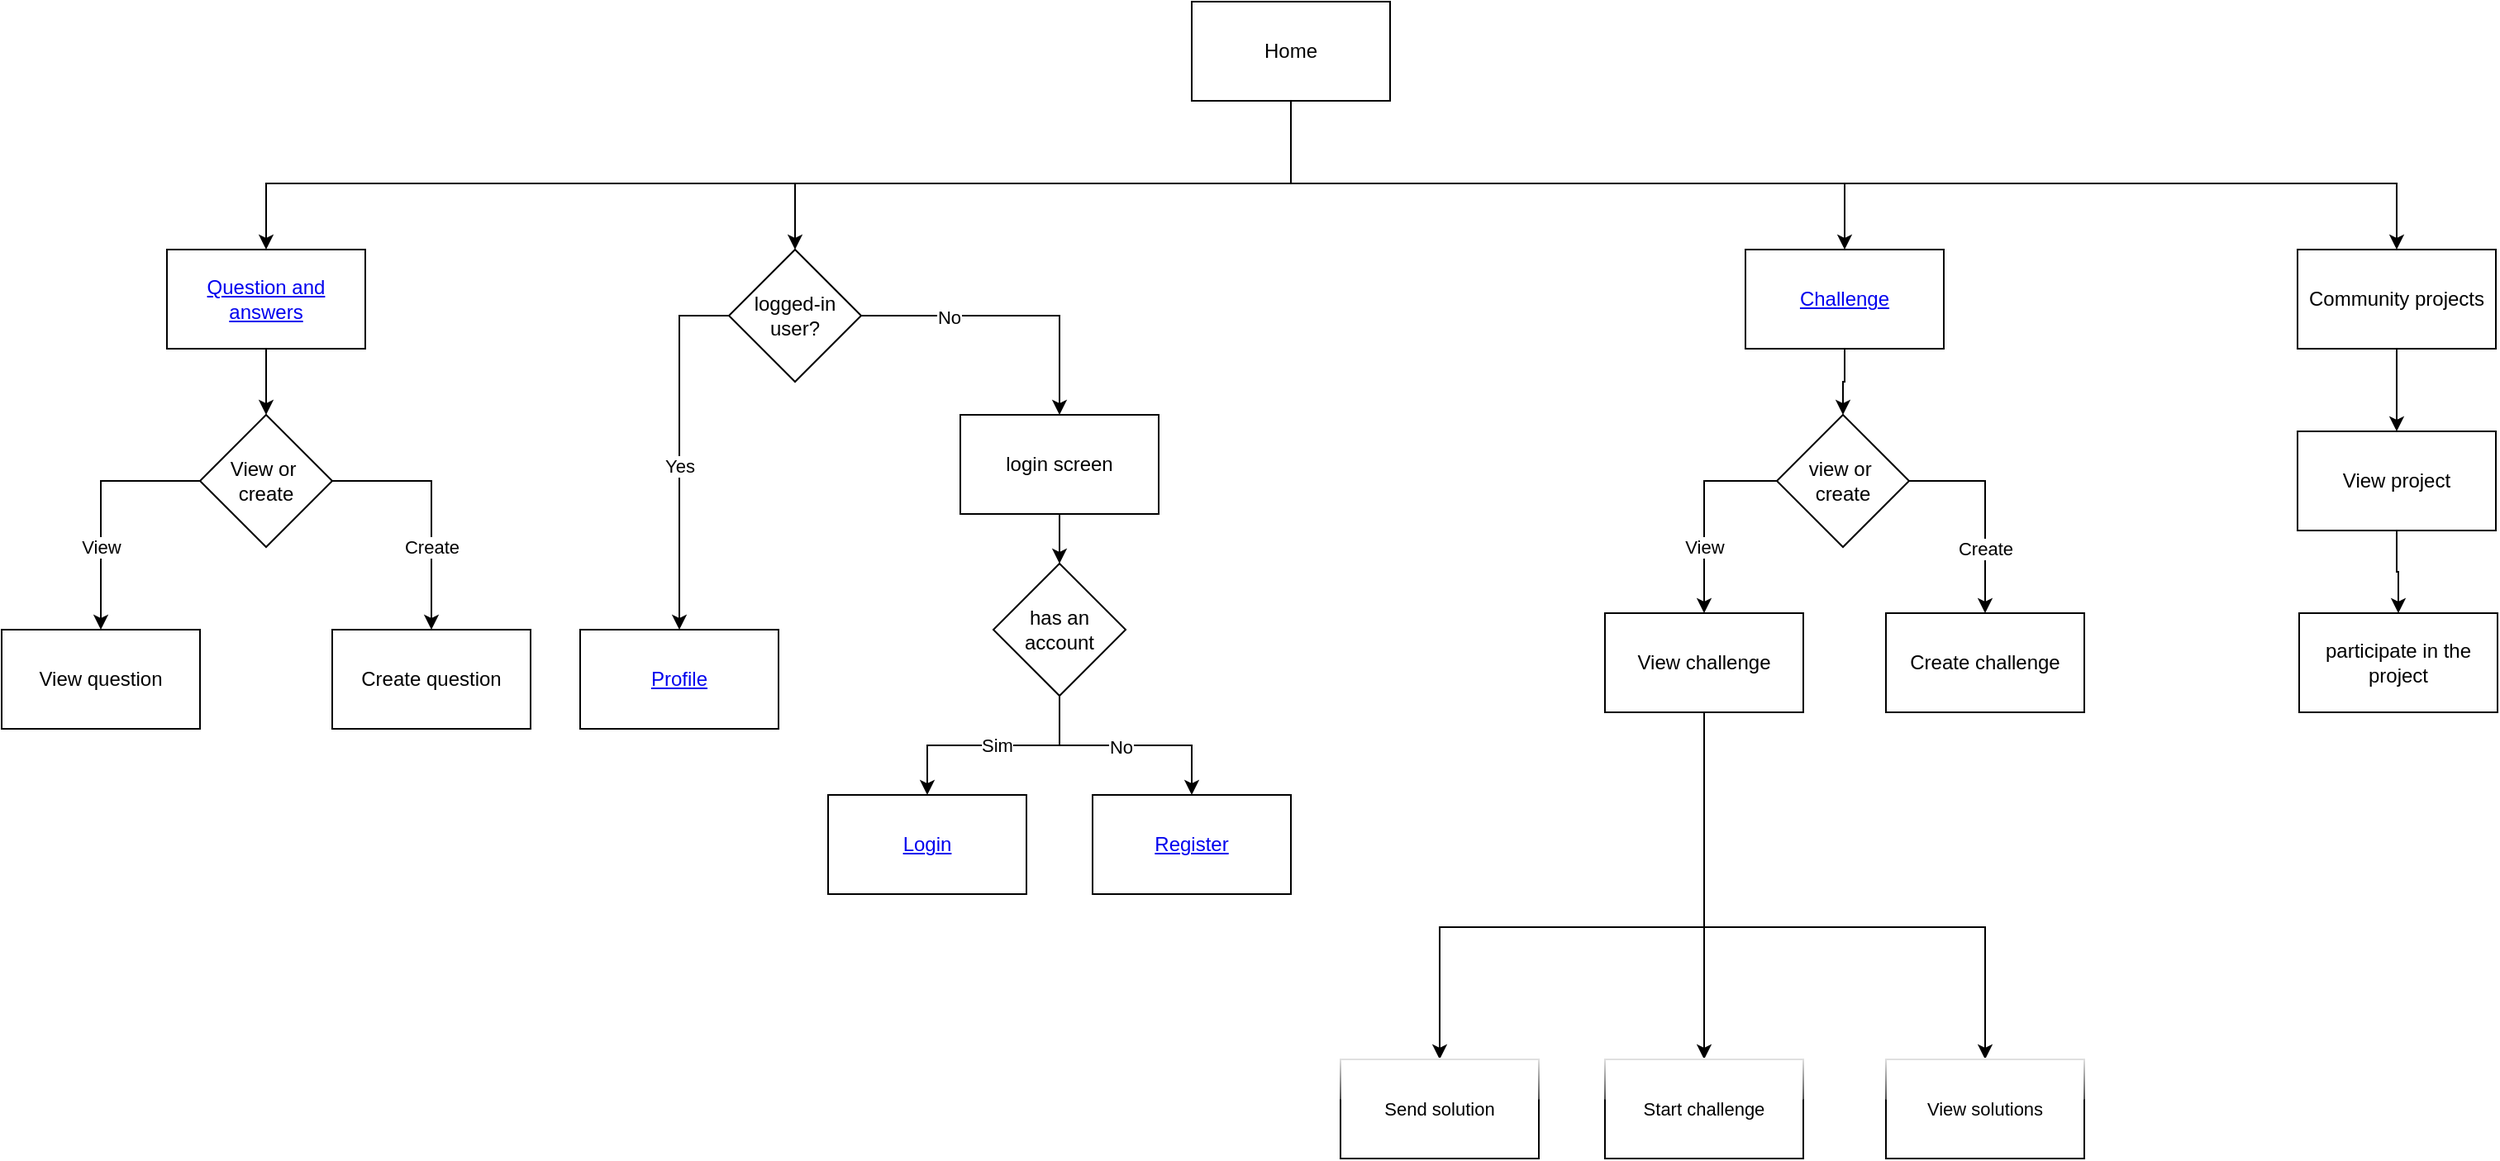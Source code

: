 <mxfile version="24.7.17" pages="5">
  <diagram id="C5RBs43oDa-KdzZeNtuy" name="Navegação">
    <mxGraphModel dx="1747" dy="545" grid="1" gridSize="10" guides="1" tooltips="1" connect="1" arrows="1" fold="1" page="1" pageScale="1" pageWidth="827" pageHeight="1169" math="0" shadow="0">
      <root>
        <mxCell id="WIyWlLk6GJQsqaUBKTNV-0" />
        <mxCell id="WIyWlLk6GJQsqaUBKTNV-1" parent="WIyWlLk6GJQsqaUBKTNV-0" />
        <mxCell id="peWNFnE6vbzwBscHt10J-1" style="edgeStyle=orthogonalEdgeStyle;rounded=0;orthogonalLoop=1;jettySize=auto;html=1;entryX=0.5;entryY=0;entryDx=0;entryDy=0;" parent="WIyWlLk6GJQsqaUBKTNV-1" source="peWNFnE6vbzwBscHt10J-0" target="peWNFnE6vbzwBscHt10J-2" edge="1">
          <mxGeometry relative="1" as="geometry">
            <mxPoint x="414" y="220" as="targetPoint" />
            <Array as="points">
              <mxPoint x="590" y="180" />
              <mxPoint x="-30" y="180" />
            </Array>
          </mxGeometry>
        </mxCell>
        <mxCell id="peWNFnE6vbzwBscHt10J-14" style="edgeStyle=orthogonalEdgeStyle;rounded=0;orthogonalLoop=1;jettySize=auto;html=1;entryX=0.5;entryY=0;entryDx=0;entryDy=0;" parent="WIyWlLk6GJQsqaUBKTNV-1" source="peWNFnE6vbzwBscHt10J-0" target="peWNFnE6vbzwBscHt10J-12" edge="1">
          <mxGeometry relative="1" as="geometry">
            <Array as="points">
              <mxPoint x="590" y="180" />
              <mxPoint x="925" y="180" />
            </Array>
          </mxGeometry>
        </mxCell>
        <mxCell id="peWNFnE6vbzwBscHt10J-22" style="edgeStyle=orthogonalEdgeStyle;rounded=0;orthogonalLoop=1;jettySize=auto;html=1;entryX=0.5;entryY=0;entryDx=0;entryDy=0;" parent="WIyWlLk6GJQsqaUBKTNV-1" source="peWNFnE6vbzwBscHt10J-0" target="peWNFnE6vbzwBscHt10J-21" edge="1">
          <mxGeometry relative="1" as="geometry">
            <Array as="points">
              <mxPoint x="590" y="180" />
              <mxPoint x="1259" y="180" />
            </Array>
          </mxGeometry>
        </mxCell>
        <mxCell id="Tuvghvjk4YDFjv0ivfwE-3" style="edgeStyle=orthogonalEdgeStyle;rounded=0;orthogonalLoop=1;jettySize=auto;html=1;entryX=0.5;entryY=0;entryDx=0;entryDy=0;" parent="WIyWlLk6GJQsqaUBKTNV-1" source="peWNFnE6vbzwBscHt10J-0" target="FBuXtBeCCBwnqPiz8d7H-0" edge="1">
          <mxGeometry relative="1" as="geometry">
            <Array as="points">
              <mxPoint x="590" y="180" />
              <mxPoint x="290" y="180" />
            </Array>
          </mxGeometry>
        </mxCell>
        <mxCell id="peWNFnE6vbzwBscHt10J-0" value="Home" style="rounded=0;whiteSpace=wrap;html=1;" parent="WIyWlLk6GJQsqaUBKTNV-1" vertex="1">
          <mxGeometry x="530" y="70" width="120" height="60" as="geometry" />
        </mxCell>
        <mxCell id="peWNFnE6vbzwBscHt10J-4" style="edgeStyle=orthogonalEdgeStyle;rounded=0;orthogonalLoop=1;jettySize=auto;html=1;entryX=0.5;entryY=0;entryDx=0;entryDy=0;" parent="WIyWlLk6GJQsqaUBKTNV-1" source="peWNFnE6vbzwBscHt10J-2" target="peWNFnE6vbzwBscHt10J-3" edge="1">
          <mxGeometry relative="1" as="geometry" />
        </mxCell>
        <mxCell id="peWNFnE6vbzwBscHt10J-2" value="&lt;a href=&quot;data:page/id,JlcmqkpYdvfIM-D7zW9A&quot;&gt;Question and answers&lt;/a&gt;" style="rounded=0;whiteSpace=wrap;html=1;" parent="WIyWlLk6GJQsqaUBKTNV-1" vertex="1">
          <mxGeometry x="-90" y="220" width="120" height="60" as="geometry" />
        </mxCell>
        <mxCell id="peWNFnE6vbzwBscHt10J-5" style="edgeStyle=orthogonalEdgeStyle;rounded=0;orthogonalLoop=1;jettySize=auto;html=1;entryX=0.5;entryY=0;entryDx=0;entryDy=0;" parent="WIyWlLk6GJQsqaUBKTNV-1" source="peWNFnE6vbzwBscHt10J-3" target="peWNFnE6vbzwBscHt10J-7" edge="1">
          <mxGeometry relative="1" as="geometry">
            <mxPoint x="-190" y="420" as="targetPoint" />
            <Array as="points">
              <mxPoint x="-130" y="360" />
            </Array>
          </mxGeometry>
        </mxCell>
        <mxCell id="Tuvghvjk4YDFjv0ivfwE-29" value="View" style="edgeLabel;html=1;align=center;verticalAlign=middle;resizable=0;points=[];" parent="peWNFnE6vbzwBscHt10J-5" vertex="1" connectable="0">
          <mxGeometry x="0.319" y="2" relative="1" as="geometry">
            <mxPoint x="-2" y="1" as="offset" />
          </mxGeometry>
        </mxCell>
        <mxCell id="peWNFnE6vbzwBscHt10J-6" style="edgeStyle=orthogonalEdgeStyle;rounded=0;orthogonalLoop=1;jettySize=auto;html=1;exitX=1;exitY=0.5;exitDx=0;exitDy=0;entryX=0.5;entryY=0;entryDx=0;entryDy=0;" parent="WIyWlLk6GJQsqaUBKTNV-1" source="peWNFnE6vbzwBscHt10J-3" target="peWNFnE6vbzwBscHt10J-9" edge="1">
          <mxGeometry relative="1" as="geometry">
            <mxPoint x="120" y="420" as="targetPoint" />
            <mxPoint x="20" y="360" as="sourcePoint" />
          </mxGeometry>
        </mxCell>
        <mxCell id="Tuvghvjk4YDFjv0ivfwE-30" value="Create" style="edgeLabel;html=1;align=center;verticalAlign=middle;resizable=0;points=[];" parent="peWNFnE6vbzwBscHt10J-6" vertex="1" connectable="0">
          <mxGeometry x="0.328" y="-3" relative="1" as="geometry">
            <mxPoint x="3" as="offset" />
          </mxGeometry>
        </mxCell>
        <mxCell id="peWNFnE6vbzwBscHt10J-3" value="View or&amp;nbsp; create" style="rhombus;whiteSpace=wrap;html=1;" parent="WIyWlLk6GJQsqaUBKTNV-1" vertex="1">
          <mxGeometry x="-70" y="320" width="80" height="80" as="geometry" />
        </mxCell>
        <mxCell id="peWNFnE6vbzwBscHt10J-7" value="View question" style="rounded=0;whiteSpace=wrap;html=1;" parent="WIyWlLk6GJQsqaUBKTNV-1" vertex="1">
          <mxGeometry x="-190" y="450" width="120" height="60" as="geometry" />
        </mxCell>
        <mxCell id="peWNFnE6vbzwBscHt10J-9" value="Create question" style="rounded=0;whiteSpace=wrap;html=1;" parent="WIyWlLk6GJQsqaUBKTNV-1" vertex="1">
          <mxGeometry x="10" y="450" width="120" height="60" as="geometry" />
        </mxCell>
        <mxCell id="peWNFnE6vbzwBscHt10J-10" value="&lt;a href=&quot;data:page/id,mP-lxhDKyo0p1cW9CKdW&quot;&gt;Profile&lt;/a&gt;" style="rounded=0;whiteSpace=wrap;html=1;" parent="WIyWlLk6GJQsqaUBKTNV-1" vertex="1">
          <mxGeometry x="160" y="450" width="120" height="60" as="geometry" />
        </mxCell>
        <mxCell id="peWNFnE6vbzwBscHt10J-18" style="edgeStyle=orthogonalEdgeStyle;rounded=0;orthogonalLoop=1;jettySize=auto;html=1;entryX=0.5;entryY=0;entryDx=0;entryDy=0;" parent="WIyWlLk6GJQsqaUBKTNV-1" source="peWNFnE6vbzwBscHt10J-12" target="peWNFnE6vbzwBscHt10J-16" edge="1">
          <mxGeometry relative="1" as="geometry" />
        </mxCell>
        <mxCell id="peWNFnE6vbzwBscHt10J-12" value="&lt;a href=&quot;data:page/id,rlw_fzk-YLU2rBU3bnKh&quot;&gt;Challenge&lt;/a&gt;" style="rounded=0;whiteSpace=wrap;html=1;" parent="WIyWlLk6GJQsqaUBKTNV-1" vertex="1">
          <mxGeometry x="865" y="220" width="120" height="60" as="geometry" />
        </mxCell>
        <mxCell id="hqJcsHgAk_kMKfu4bmCE-3" style="edgeStyle=orthogonalEdgeStyle;rounded=0;orthogonalLoop=1;jettySize=auto;html=1;entryX=0.5;entryY=0;entryDx=0;entryDy=0;" edge="1" parent="WIyWlLk6GJQsqaUBKTNV-1" source="peWNFnE6vbzwBscHt10J-15" target="hqJcsHgAk_kMKfu4bmCE-0">
          <mxGeometry relative="1" as="geometry">
            <Array as="points">
              <mxPoint x="840" y="630" />
              <mxPoint x="680" y="630" />
            </Array>
          </mxGeometry>
        </mxCell>
        <mxCell id="hqJcsHgAk_kMKfu4bmCE-4" style="edgeStyle=orthogonalEdgeStyle;rounded=0;orthogonalLoop=1;jettySize=auto;html=1;entryX=0.5;entryY=0;entryDx=0;entryDy=0;" edge="1" parent="WIyWlLk6GJQsqaUBKTNV-1" source="peWNFnE6vbzwBscHt10J-15" target="hqJcsHgAk_kMKfu4bmCE-1">
          <mxGeometry relative="1" as="geometry" />
        </mxCell>
        <mxCell id="hqJcsHgAk_kMKfu4bmCE-5" style="edgeStyle=orthogonalEdgeStyle;rounded=0;orthogonalLoop=1;jettySize=auto;html=1;entryX=0.5;entryY=0;entryDx=0;entryDy=0;" edge="1" parent="WIyWlLk6GJQsqaUBKTNV-1" source="peWNFnE6vbzwBscHt10J-15" target="hqJcsHgAk_kMKfu4bmCE-2">
          <mxGeometry relative="1" as="geometry">
            <Array as="points">
              <mxPoint x="840" y="630" />
              <mxPoint x="1010" y="630" />
            </Array>
          </mxGeometry>
        </mxCell>
        <mxCell id="peWNFnE6vbzwBscHt10J-15" value="View challenge" style="rounded=0;whiteSpace=wrap;html=1;" parent="WIyWlLk6GJQsqaUBKTNV-1" vertex="1">
          <mxGeometry x="780" y="440" width="120" height="60" as="geometry" />
        </mxCell>
        <mxCell id="peWNFnE6vbzwBscHt10J-19" style="edgeStyle=orthogonalEdgeStyle;rounded=0;orthogonalLoop=1;jettySize=auto;html=1;entryX=0.5;entryY=0;entryDx=0;entryDy=0;" parent="WIyWlLk6GJQsqaUBKTNV-1" source="peWNFnE6vbzwBscHt10J-16" target="peWNFnE6vbzwBscHt10J-15" edge="1">
          <mxGeometry relative="1" as="geometry">
            <Array as="points">
              <mxPoint x="840" y="360" />
            </Array>
          </mxGeometry>
        </mxCell>
        <mxCell id="Tuvghvjk4YDFjv0ivfwE-25" value="View" style="edgeLabel;html=1;align=center;verticalAlign=middle;resizable=0;points=[];" parent="peWNFnE6vbzwBscHt10J-19" vertex="1" connectable="0">
          <mxGeometry x="0.209" y="-1" relative="1" as="geometry">
            <mxPoint x="1" y="9" as="offset" />
          </mxGeometry>
        </mxCell>
        <mxCell id="peWNFnE6vbzwBscHt10J-20" style="edgeStyle=orthogonalEdgeStyle;rounded=0;orthogonalLoop=1;jettySize=auto;html=1;entryX=0.5;entryY=0;entryDx=0;entryDy=0;" parent="WIyWlLk6GJQsqaUBKTNV-1" source="peWNFnE6vbzwBscHt10J-16" target="peWNFnE6vbzwBscHt10J-17" edge="1">
          <mxGeometry relative="1" as="geometry">
            <Array as="points">
              <mxPoint x="1010" y="360" />
            </Array>
          </mxGeometry>
        </mxCell>
        <mxCell id="Tuvghvjk4YDFjv0ivfwE-26" value="Create" style="edgeLabel;html=1;align=center;verticalAlign=middle;resizable=0;points=[];" parent="peWNFnE6vbzwBscHt10J-20" vertex="1" connectable="0">
          <mxGeometry x="0.211" y="1" relative="1" as="geometry">
            <mxPoint x="-1" y="10" as="offset" />
          </mxGeometry>
        </mxCell>
        <mxCell id="peWNFnE6vbzwBscHt10J-16" value="view or&amp;nbsp; create" style="rhombus;whiteSpace=wrap;html=1;" parent="WIyWlLk6GJQsqaUBKTNV-1" vertex="1">
          <mxGeometry x="884" y="320" width="80" height="80" as="geometry" />
        </mxCell>
        <mxCell id="peWNFnE6vbzwBscHt10J-17" value="Create challenge" style="rounded=0;whiteSpace=wrap;html=1;" parent="WIyWlLk6GJQsqaUBKTNV-1" vertex="1">
          <mxGeometry x="950" y="440" width="120" height="60" as="geometry" />
        </mxCell>
        <mxCell id="peWNFnE6vbzwBscHt10J-28" style="edgeStyle=orthogonalEdgeStyle;rounded=0;orthogonalLoop=1;jettySize=auto;html=1;entryX=0.5;entryY=0;entryDx=0;entryDy=0;" parent="WIyWlLk6GJQsqaUBKTNV-1" source="peWNFnE6vbzwBscHt10J-21" target="peWNFnE6vbzwBscHt10J-23" edge="1">
          <mxGeometry relative="1" as="geometry">
            <mxPoint x="1259" y="320" as="targetPoint" />
          </mxGeometry>
        </mxCell>
        <mxCell id="peWNFnE6vbzwBscHt10J-21" value="Community projects" style="rounded=0;whiteSpace=wrap;html=1;" parent="WIyWlLk6GJQsqaUBKTNV-1" vertex="1">
          <mxGeometry x="1199" y="220" width="120" height="60" as="geometry" />
        </mxCell>
        <mxCell id="0ZOIlhqUEzUQFp_KI-Hn-0" style="edgeStyle=orthogonalEdgeStyle;rounded=0;orthogonalLoop=1;jettySize=auto;html=1;entryX=0.5;entryY=0;entryDx=0;entryDy=0;" parent="WIyWlLk6GJQsqaUBKTNV-1" source="peWNFnE6vbzwBscHt10J-23" target="peWNFnE6vbzwBscHt10J-27" edge="1">
          <mxGeometry relative="1" as="geometry" />
        </mxCell>
        <mxCell id="peWNFnE6vbzwBscHt10J-23" value="View project" style="rounded=0;whiteSpace=wrap;html=1;" parent="WIyWlLk6GJQsqaUBKTNV-1" vertex="1">
          <mxGeometry x="1199" y="330" width="120" height="60" as="geometry" />
        </mxCell>
        <mxCell id="peWNFnE6vbzwBscHt10J-27" value="participate in the project" style="rounded=0;whiteSpace=wrap;html=1;" parent="WIyWlLk6GJQsqaUBKTNV-1" vertex="1">
          <mxGeometry x="1200" y="440" width="120" height="60" as="geometry" />
        </mxCell>
        <mxCell id="Tuvghvjk4YDFjv0ivfwE-1" style="edgeStyle=orthogonalEdgeStyle;rounded=0;orthogonalLoop=1;jettySize=auto;html=1;" parent="WIyWlLk6GJQsqaUBKTNV-1" source="FBuXtBeCCBwnqPiz8d7H-0" target="peWNFnE6vbzwBscHt10J-10" edge="1">
          <mxGeometry relative="1" as="geometry">
            <Array as="points">
              <mxPoint x="220" y="260" />
            </Array>
          </mxGeometry>
        </mxCell>
        <mxCell id="Tuvghvjk4YDFjv0ivfwE-11" value="Yes" style="edgeLabel;html=1;align=center;verticalAlign=middle;resizable=0;points=[];" parent="Tuvghvjk4YDFjv0ivfwE-1" vertex="1" connectable="0">
          <mxGeometry x="-0.458" y="2" relative="1" as="geometry">
            <mxPoint x="-2" y="61" as="offset" />
          </mxGeometry>
        </mxCell>
        <mxCell id="Tuvghvjk4YDFjv0ivfwE-15" style="edgeStyle=orthogonalEdgeStyle;rounded=0;orthogonalLoop=1;jettySize=auto;html=1;entryX=0.5;entryY=0;entryDx=0;entryDy=0;" parent="WIyWlLk6GJQsqaUBKTNV-1" source="FBuXtBeCCBwnqPiz8d7H-0" target="FBuXtBeCCBwnqPiz8d7H-1" edge="1">
          <mxGeometry relative="1" as="geometry" />
        </mxCell>
        <mxCell id="Tuvghvjk4YDFjv0ivfwE-16" value="No" style="edgeLabel;html=1;align=center;verticalAlign=middle;resizable=0;points=[];" parent="Tuvghvjk4YDFjv0ivfwE-15" vertex="1" connectable="0">
          <mxGeometry x="-0.413" y="-1" relative="1" as="geometry">
            <mxPoint as="offset" />
          </mxGeometry>
        </mxCell>
        <mxCell id="FBuXtBeCCBwnqPiz8d7H-0" value="logged-in user?" style="rhombus;whiteSpace=wrap;html=1;" parent="WIyWlLk6GJQsqaUBKTNV-1" vertex="1">
          <mxGeometry x="250" y="220" width="80" height="80" as="geometry" />
        </mxCell>
        <mxCell id="Tuvghvjk4YDFjv0ivfwE-20" style="edgeStyle=orthogonalEdgeStyle;rounded=0;orthogonalLoop=1;jettySize=auto;html=1;entryX=0.5;entryY=0;entryDx=0;entryDy=0;" parent="WIyWlLk6GJQsqaUBKTNV-1" source="FBuXtBeCCBwnqPiz8d7H-1" target="Tuvghvjk4YDFjv0ivfwE-18" edge="1">
          <mxGeometry relative="1" as="geometry" />
        </mxCell>
        <mxCell id="FBuXtBeCCBwnqPiz8d7H-1" value="login screen" style="rounded=0;whiteSpace=wrap;html=1;" parent="WIyWlLk6GJQsqaUBKTNV-1" vertex="1">
          <mxGeometry x="390" y="320" width="120" height="60" as="geometry" />
        </mxCell>
        <mxCell id="Tuvghvjk4YDFjv0ivfwE-6" value="&lt;a href=&quot;data:page/id,VQbhPs8MSKGULtkHB6kf&quot;&gt;Register&lt;/a&gt;" style="rounded=0;whiteSpace=wrap;html=1;" parent="WIyWlLk6GJQsqaUBKTNV-1" vertex="1">
          <mxGeometry x="470" y="550" width="120" height="60" as="geometry" />
        </mxCell>
        <mxCell id="Tuvghvjk4YDFjv0ivfwE-21" style="edgeStyle=orthogonalEdgeStyle;rounded=0;orthogonalLoop=1;jettySize=auto;html=1;entryX=0.5;entryY=0;entryDx=0;entryDy=0;" parent="WIyWlLk6GJQsqaUBKTNV-1" source="Tuvghvjk4YDFjv0ivfwE-18" target="Tuvghvjk4YDFjv0ivfwE-19" edge="1">
          <mxGeometry relative="1" as="geometry" />
        </mxCell>
        <mxCell id="Tuvghvjk4YDFjv0ivfwE-23" value="Sim" style="edgeLabel;html=1;align=center;verticalAlign=middle;resizable=0;points=[];" parent="Tuvghvjk4YDFjv0ivfwE-21" vertex="1" connectable="0">
          <mxGeometry x="-0.025" relative="1" as="geometry">
            <mxPoint as="offset" />
          </mxGeometry>
        </mxCell>
        <mxCell id="Tuvghvjk4YDFjv0ivfwE-22" style="edgeStyle=orthogonalEdgeStyle;rounded=0;orthogonalLoop=1;jettySize=auto;html=1;entryX=0.5;entryY=0;entryDx=0;entryDy=0;" parent="WIyWlLk6GJQsqaUBKTNV-1" source="Tuvghvjk4YDFjv0ivfwE-18" target="Tuvghvjk4YDFjv0ivfwE-6" edge="1">
          <mxGeometry relative="1" as="geometry" />
        </mxCell>
        <mxCell id="Tuvghvjk4YDFjv0ivfwE-24" value="No" style="edgeLabel;html=1;align=center;verticalAlign=middle;resizable=0;points=[];" parent="Tuvghvjk4YDFjv0ivfwE-22" vertex="1" connectable="0">
          <mxGeometry x="-0.041" y="-1" relative="1" as="geometry">
            <mxPoint as="offset" />
          </mxGeometry>
        </mxCell>
        <mxCell id="Tuvghvjk4YDFjv0ivfwE-18" value="has an account" style="rhombus;whiteSpace=wrap;html=1;" parent="WIyWlLk6GJQsqaUBKTNV-1" vertex="1">
          <mxGeometry x="410" y="410" width="80" height="80" as="geometry" />
        </mxCell>
        <mxCell id="Tuvghvjk4YDFjv0ivfwE-19" value="&lt;a href=&quot;data:page/id,VQbhPs8MSKGULtkHB6kf&quot;&gt;Login&lt;/a&gt;" style="rounded=0;whiteSpace=wrap;html=1;" parent="WIyWlLk6GJQsqaUBKTNV-1" vertex="1">
          <mxGeometry x="310" y="550" width="120" height="60" as="geometry" />
        </mxCell>
        <mxCell id="hqJcsHgAk_kMKfu4bmCE-0" value="&lt;span style=&quot;font-size: 11px; text-wrap: nowrap; background-color: rgb(255, 255, 255);&quot;&gt;Send solution&lt;/span&gt;" style="rounded=0;whiteSpace=wrap;html=1;glass=1;" vertex="1" parent="WIyWlLk6GJQsqaUBKTNV-1">
          <mxGeometry x="620" y="710.0" width="120" height="60" as="geometry" />
        </mxCell>
        <mxCell id="hqJcsHgAk_kMKfu4bmCE-1" value="&lt;span style=&quot;font-size: 11px; text-wrap: nowrap; background-color: rgb(255, 255, 255);&quot;&gt;Start challenge&lt;/span&gt;" style="rounded=0;whiteSpace=wrap;html=1;glass=1;" vertex="1" parent="WIyWlLk6GJQsqaUBKTNV-1">
          <mxGeometry x="780" y="710.0" width="120" height="60" as="geometry" />
        </mxCell>
        <mxCell id="hqJcsHgAk_kMKfu4bmCE-2" value="&lt;span style=&quot;font-size: 11px; text-wrap: nowrap; background-color: rgb(255, 255, 255);&quot;&gt;View solutions&lt;/span&gt;" style="rounded=0;whiteSpace=wrap;html=1;glass=1;" vertex="1" parent="WIyWlLk6GJQsqaUBKTNV-1">
          <mxGeometry x="950" y="710.0" width="120" height="60" as="geometry" />
        </mxCell>
      </root>
    </mxGraphModel>
  </diagram>
  <diagram id="JlcmqkpYdvfIM-D7zW9A" name="Question and answers">
    <mxGraphModel dx="5197" dy="2590" grid="1" gridSize="10" guides="1" tooltips="1" connect="1" arrows="1" fold="1" page="1" pageScale="1" pageWidth="827" pageHeight="1169" math="0" shadow="0">
      <root>
        <mxCell id="0" />
        <mxCell id="1" parent="0" />
        <mxCell id="6q1OqQvxvtZ_grIAeoq3-12" style="edgeStyle=orthogonalEdgeStyle;rounded=0;orthogonalLoop=1;jettySize=auto;html=1;entryX=0;entryY=0.5;entryDx=0;entryDy=0;" parent="1" source="6q1OqQvxvtZ_grIAeoq3-1" target="6q1OqQvxvtZ_grIAeoq3-11" edge="1">
          <mxGeometry relative="1" as="geometry" />
        </mxCell>
        <mxCell id="6q1OqQvxvtZ_grIAeoq3-13" value="Create" style="edgeLabel;html=1;align=center;verticalAlign=middle;resizable=0;points=[];" parent="6q1OqQvxvtZ_grIAeoq3-12" vertex="1" connectable="0">
          <mxGeometry x="0.04" relative="1" as="geometry">
            <mxPoint as="offset" />
          </mxGeometry>
        </mxCell>
        <mxCell id="-quZG7wMc9vjVYzq9jw6-8" style="edgeStyle=orthogonalEdgeStyle;rounded=0;orthogonalLoop=1;jettySize=auto;html=1;entryX=0.5;entryY=0;entryDx=0;entryDy=0;" parent="1" source="6q1OqQvxvtZ_grIAeoq3-1" target="6q1OqQvxvtZ_grIAeoq3-15" edge="1">
          <mxGeometry relative="1" as="geometry">
            <mxPoint x="-440" y="400" as="targetPoint" />
            <Array as="points">
              <mxPoint x="-470" y="310" />
            </Array>
          </mxGeometry>
        </mxCell>
        <mxCell id="-quZG7wMc9vjVYzq9jw6-9" value="View" style="edgeLabel;html=1;align=center;verticalAlign=middle;resizable=0;points=[];" parent="-quZG7wMc9vjVYzq9jw6-8" vertex="1" connectable="0">
          <mxGeometry x="-0.188" y="-1" relative="1" as="geometry">
            <mxPoint x="-306" y="51" as="offset" />
          </mxGeometry>
        </mxCell>
        <mxCell id="ZYzl68lpLyaMBUVlFZvH-2" value="" style="edgeStyle=orthogonalEdgeStyle;rounded=0;orthogonalLoop=1;jettySize=auto;html=1;" edge="1" parent="1" source="6q1OqQvxvtZ_grIAeoq3-1" target="ZYzl68lpLyaMBUVlFZvH-1">
          <mxGeometry relative="1" as="geometry" />
        </mxCell>
        <mxCell id="ZYzl68lpLyaMBUVlFZvH-3" value="See your&amp;nbsp;&lt;div&gt;questions&lt;/div&gt;" style="edgeLabel;html=1;align=center;verticalAlign=middle;resizable=0;points=[];" vertex="1" connectable="0" parent="ZYzl68lpLyaMBUVlFZvH-2">
          <mxGeometry x="-0.244" y="1" relative="1" as="geometry">
            <mxPoint as="offset" />
          </mxGeometry>
        </mxCell>
        <mxCell id="6q1OqQvxvtZ_grIAeoq3-1" value="&lt;font style=&quot;font-size: 8px;&quot;&gt;view,&amp;nbsp;see your, create?&lt;/font&gt;" style="rhombus;whiteSpace=wrap;html=1;" parent="1" vertex="1">
          <mxGeometry x="120" y="270" width="80" height="80" as="geometry" />
        </mxCell>
        <mxCell id="-quZG7wMc9vjVYzq9jw6-7" style="edgeStyle=orthogonalEdgeStyle;rounded=0;orthogonalLoop=1;jettySize=auto;html=1;entryX=0.5;entryY=0;entryDx=0;entryDy=0;" parent="1" source="6q1OqQvxvtZ_grIAeoq3-4" target="6q1OqQvxvtZ_grIAeoq3-1" edge="1">
          <mxGeometry relative="1" as="geometry" />
        </mxCell>
        <mxCell id="6q1OqQvxvtZ_grIAeoq3-4" value="the user enters the page Question" style="rounded=0;whiteSpace=wrap;html=1;" parent="1" vertex="1">
          <mxGeometry x="100" y="170.0" width="120" height="60" as="geometry" />
        </mxCell>
        <mxCell id="-quZG7wMc9vjVYzq9jw6-6" style="edgeStyle=orthogonalEdgeStyle;rounded=0;orthogonalLoop=1;jettySize=auto;html=1;entryX=0.5;entryY=0;entryDx=0;entryDy=0;" parent="1" source="6q1OqQvxvtZ_grIAeoq3-9" target="6q1OqQvxvtZ_grIAeoq3-4" edge="1">
          <mxGeometry relative="1" as="geometry" />
        </mxCell>
        <mxCell id="6q1OqQvxvtZ_grIAeoq3-9" value="inicio" style="rounded=1;whiteSpace=wrap;html=1;" parent="1" vertex="1">
          <mxGeometry x="100" y="50" width="120" height="60" as="geometry" />
        </mxCell>
        <mxCell id="6q1OqQvxvtZ_grIAeoq3-10" value="Login" style="rounded=0;whiteSpace=wrap;html=1;" parent="1" vertex="1">
          <mxGeometry x="370" y="450.0" width="120" height="60" as="geometry" />
        </mxCell>
        <mxCell id="-quZG7wMc9vjVYzq9jw6-3" style="edgeStyle=orthogonalEdgeStyle;rounded=0;orthogonalLoop=1;jettySize=auto;html=1;entryX=0.5;entryY=0;entryDx=0;entryDy=0;" parent="1" source="6q1OqQvxvtZ_grIAeoq3-11" target="6q1OqQvxvtZ_grIAeoq3-17" edge="1">
          <mxGeometry relative="1" as="geometry">
            <Array as="points">
              <mxPoint x="530" y="400" />
              <mxPoint x="633" y="400" />
            </Array>
          </mxGeometry>
        </mxCell>
        <mxCell id="-quZG7wMc9vjVYzq9jw6-4" value="Yes" style="edgeLabel;html=1;align=center;verticalAlign=middle;resizable=0;points=[];" parent="-quZG7wMc9vjVYzq9jw6-3" vertex="1" connectable="0">
          <mxGeometry x="0.014" relative="1" as="geometry">
            <mxPoint as="offset" />
          </mxGeometry>
        </mxCell>
        <mxCell id="ZYzl68lpLyaMBUVlFZvH-8" style="edgeStyle=orthogonalEdgeStyle;rounded=0;orthogonalLoop=1;jettySize=auto;html=1;entryX=0.5;entryY=0;entryDx=0;entryDy=0;" edge="1" parent="1" source="6q1OqQvxvtZ_grIAeoq3-11" target="6q1OqQvxvtZ_grIAeoq3-10">
          <mxGeometry relative="1" as="geometry" />
        </mxCell>
        <mxCell id="ZYzl68lpLyaMBUVlFZvH-9" value="No" style="edgeLabel;html=1;align=center;verticalAlign=middle;resizable=0;points=[];" vertex="1" connectable="0" parent="ZYzl68lpLyaMBUVlFZvH-8">
          <mxGeometry x="0.042" y="1" relative="1" as="geometry">
            <mxPoint y="-1" as="offset" />
          </mxGeometry>
        </mxCell>
        <mxCell id="6q1OqQvxvtZ_grIAeoq3-11" value="logged-in user?" style="rhombus;whiteSpace=wrap;html=1;" parent="1" vertex="1">
          <mxGeometry x="490" y="270" width="80" height="80" as="geometry" />
        </mxCell>
        <mxCell id="Jrvo-ndoLI5g2T3PvQl8-2" style="edgeStyle=orthogonalEdgeStyle;rounded=0;orthogonalLoop=1;jettySize=auto;html=1;entryX=0.5;entryY=0;entryDx=0;entryDy=0;" parent="1" source="6q1OqQvxvtZ_grIAeoq3-15" target="Jrvo-ndoLI5g2T3PvQl8-1" edge="1">
          <mxGeometry relative="1" as="geometry" />
        </mxCell>
        <mxCell id="6q1OqQvxvtZ_grIAeoq3-15" value="want to see a question" style="rounded=0;whiteSpace=wrap;html=1;" parent="1" vertex="1">
          <mxGeometry x="-530" y="420.0" width="120" height="60" as="geometry" />
        </mxCell>
        <mxCell id="9Ccmapj1wYgq2b05S1OP-6" style="edgeStyle=orthogonalEdgeStyle;rounded=0;orthogonalLoop=1;jettySize=auto;html=1;entryX=0.5;entryY=0;entryDx=0;entryDy=0;" edge="1" parent="1" source="6q1OqQvxvtZ_grIAeoq3-17" target="9Ccmapj1wYgq2b05S1OP-5">
          <mxGeometry relative="1" as="geometry" />
        </mxCell>
        <mxCell id="6q1OqQvxvtZ_grIAeoq3-17" value="Create question" style="rounded=0;whiteSpace=wrap;html=1;" parent="1" vertex="1">
          <mxGeometry x="572.86" y="450.0" width="120" height="60" as="geometry" />
        </mxCell>
        <mxCell id="Jrvo-ndoLI5g2T3PvQl8-27" style="edgeStyle=orthogonalEdgeStyle;rounded=0;orthogonalLoop=1;jettySize=auto;html=1;entryX=0.5;entryY=0;entryDx=0;entryDy=0;" parent="1" source="-quZG7wMc9vjVYzq9jw6-10" target="Jrvo-ndoLI5g2T3PvQl8-17" edge="1">
          <mxGeometry relative="1" as="geometry" />
        </mxCell>
        <mxCell id="-quZG7wMc9vjVYzq9jw6-10" value="want to see your question" style="rounded=0;whiteSpace=wrap;html=1;" parent="1" vertex="1">
          <mxGeometry x="100" y="570.0" width="120" height="60" as="geometry" />
        </mxCell>
        <mxCell id="Jrvo-ndoLI5g2T3PvQl8-4" style="edgeStyle=orthogonalEdgeStyle;rounded=0;orthogonalLoop=1;jettySize=auto;html=1;entryX=0.5;entryY=0;entryDx=0;entryDy=0;" parent="1" source="Jrvo-ndoLI5g2T3PvQl8-1" target="Jrvo-ndoLI5g2T3PvQl8-3" edge="1">
          <mxGeometry relative="1" as="geometry">
            <Array as="points">
              <mxPoint x="-560" y="570" />
            </Array>
          </mxGeometry>
        </mxCell>
        <mxCell id="Jrvo-ndoLI5g2T3PvQl8-7" value="Filter" style="edgeLabel;html=1;align=center;verticalAlign=middle;resizable=0;points=[];" parent="Jrvo-ndoLI5g2T3PvQl8-4" vertex="1" connectable="0">
          <mxGeometry x="0.237" relative="1" as="geometry">
            <mxPoint y="13" as="offset" />
          </mxGeometry>
        </mxCell>
        <mxCell id="Jrvo-ndoLI5g2T3PvQl8-1" value="&lt;font style=&quot;font-size: 8px;&quot;&gt;Filter or view&lt;/font&gt;" style="rhombus;whiteSpace=wrap;html=1;" parent="1" vertex="1">
          <mxGeometry x="-510" y="530" width="80" height="80" as="geometry" />
        </mxCell>
        <mxCell id="Jrvo-ndoLI5g2T3PvQl8-12" style="edgeStyle=orthogonalEdgeStyle;rounded=0;orthogonalLoop=1;jettySize=auto;html=1;entryX=0.5;entryY=0;entryDx=0;entryDy=0;" parent="1" source="Jrvo-ndoLI5g2T3PvQl8-3" target="Jrvo-ndoLI5g2T3PvQl8-10" edge="1">
          <mxGeometry relative="1" as="geometry" />
        </mxCell>
        <mxCell id="Jrvo-ndoLI5g2T3PvQl8-3" value="Filter question" style="rounded=0;whiteSpace=wrap;html=1;" parent="1" vertex="1">
          <mxGeometry x="-620" y="660.0" width="120" height="60" as="geometry" />
        </mxCell>
        <mxCell id="Jrvo-ndoLI5g2T3PvQl8-11" style="edgeStyle=orthogonalEdgeStyle;rounded=0;orthogonalLoop=1;jettySize=auto;html=1;entryX=0.5;entryY=0;entryDx=0;entryDy=0;" parent="1" source="Jrvo-ndoLI5g2T3PvQl8-5" target="Jrvo-ndoLI5g2T3PvQl8-10" edge="1">
          <mxGeometry relative="1" as="geometry">
            <Array as="points">
              <mxPoint x="-380" y="775" />
              <mxPoint x="-470" y="775" />
            </Array>
          </mxGeometry>
        </mxCell>
        <mxCell id="Jrvo-ndoLI5g2T3PvQl8-5" value="View recent&amp;nbsp;&lt;div&gt;question&lt;/div&gt;" style="rounded=0;whiteSpace=wrap;html=1;" parent="1" vertex="1">
          <mxGeometry x="-440" y="660.0" width="120" height="60" as="geometry" />
        </mxCell>
        <mxCell id="Jrvo-ndoLI5g2T3PvQl8-6" style="edgeStyle=orthogonalEdgeStyle;rounded=0;orthogonalLoop=1;jettySize=auto;html=1;entryX=0.549;entryY=0.022;entryDx=0;entryDy=0;entryPerimeter=0;" parent="1" source="Jrvo-ndoLI5g2T3PvQl8-1" target="Jrvo-ndoLI5g2T3PvQl8-5" edge="1">
          <mxGeometry relative="1" as="geometry">
            <Array as="points">
              <mxPoint x="-374" y="570" />
            </Array>
          </mxGeometry>
        </mxCell>
        <mxCell id="Jrvo-ndoLI5g2T3PvQl8-8" value="View" style="edgeLabel;html=1;align=center;verticalAlign=middle;resizable=0;points=[];" parent="Jrvo-ndoLI5g2T3PvQl8-6" vertex="1" connectable="0">
          <mxGeometry x="0.077" y="1" relative="1" as="geometry">
            <mxPoint y="22" as="offset" />
          </mxGeometry>
        </mxCell>
        <mxCell id="Jrvo-ndoLI5g2T3PvQl8-14" style="edgeStyle=orthogonalEdgeStyle;rounded=0;orthogonalLoop=1;jettySize=auto;html=1;entryX=0.5;entryY=0;entryDx=0;entryDy=0;" parent="1" source="Jrvo-ndoLI5g2T3PvQl8-10" target="hXFnmuL4advK36x5ORqz-1" edge="1">
          <mxGeometry relative="1" as="geometry">
            <mxPoint x="-470" y="940" as="targetPoint" />
          </mxGeometry>
        </mxCell>
        <mxCell id="Jrvo-ndoLI5g2T3PvQl8-10" value="View&amp;nbsp;&lt;span style=&quot;background-color: initial;&quot;&gt;question&lt;/span&gt;" style="rounded=0;whiteSpace=wrap;html=1;" parent="1" vertex="1">
          <mxGeometry x="-530" y="830.0" width="120" height="60" as="geometry" />
        </mxCell>
        <mxCell id="Jrvo-ndoLI5g2T3PvQl8-15" style="edgeStyle=orthogonalEdgeStyle;rounded=0;orthogonalLoop=1;jettySize=auto;html=1;entryX=0.5;entryY=0;entryDx=0;entryDy=0;" parent="1" source="Jrvo-ndoLI5g2T3PvQl8-17" target="Jrvo-ndoLI5g2T3PvQl8-19" edge="1">
          <mxGeometry relative="1" as="geometry">
            <Array as="points">
              <mxPoint x="70" y="720" />
            </Array>
          </mxGeometry>
        </mxCell>
        <mxCell id="Jrvo-ndoLI5g2T3PvQl8-16" value="Filter" style="edgeLabel;html=1;align=center;verticalAlign=middle;resizable=0;points=[];" parent="Jrvo-ndoLI5g2T3PvQl8-15" vertex="1" connectable="0">
          <mxGeometry x="0.237" relative="1" as="geometry">
            <mxPoint y="13" as="offset" />
          </mxGeometry>
        </mxCell>
        <mxCell id="Jrvo-ndoLI5g2T3PvQl8-17" value="&lt;font style=&quot;font-size: 8px;&quot;&gt;Filter or view&lt;/font&gt;" style="rhombus;whiteSpace=wrap;html=1;" parent="1" vertex="1">
          <mxGeometry x="120" y="680" width="80" height="80" as="geometry" />
        </mxCell>
        <mxCell id="wWn34VYdR3vUCM-YCXMH-56" style="edgeStyle=orthogonalEdgeStyle;rounded=0;orthogonalLoop=1;jettySize=auto;html=1;entryX=0.5;entryY=0;entryDx=0;entryDy=0;" parent="1" source="Jrvo-ndoLI5g2T3PvQl8-19" target="wWn34VYdR3vUCM-YCXMH-32" edge="1">
          <mxGeometry relative="1" as="geometry" />
        </mxCell>
        <mxCell id="Jrvo-ndoLI5g2T3PvQl8-19" value="Filter question" style="rounded=0;whiteSpace=wrap;html=1;" parent="1" vertex="1">
          <mxGeometry x="10" y="800.0" width="120" height="60" as="geometry" />
        </mxCell>
        <mxCell id="wWn34VYdR3vUCM-YCXMH-57" style="edgeStyle=orthogonalEdgeStyle;rounded=0;orthogonalLoop=1;jettySize=auto;html=1;entryX=0.5;entryY=0;entryDx=0;entryDy=0;" parent="1" source="Jrvo-ndoLI5g2T3PvQl8-21" target="wWn34VYdR3vUCM-YCXMH-32" edge="1">
          <mxGeometry relative="1" as="geometry" />
        </mxCell>
        <mxCell id="Jrvo-ndoLI5g2T3PvQl8-21" value="View recent&amp;nbsp;&lt;div&gt;question&lt;/div&gt;" style="rounded=0;whiteSpace=wrap;html=1;" parent="1" vertex="1">
          <mxGeometry x="180" y="800.0" width="120" height="60" as="geometry" />
        </mxCell>
        <mxCell id="Jrvo-ndoLI5g2T3PvQl8-22" style="edgeStyle=orthogonalEdgeStyle;rounded=0;orthogonalLoop=1;jettySize=auto;html=1;entryX=0.549;entryY=0.022;entryDx=0;entryDy=0;entryPerimeter=0;" parent="1" source="Jrvo-ndoLI5g2T3PvQl8-17" target="Jrvo-ndoLI5g2T3PvQl8-21" edge="1">
          <mxGeometry relative="1" as="geometry">
            <Array as="points">
              <mxPoint x="246" y="720" />
            </Array>
          </mxGeometry>
        </mxCell>
        <mxCell id="Jrvo-ndoLI5g2T3PvQl8-23" value="View" style="edgeLabel;html=1;align=center;verticalAlign=middle;resizable=0;points=[];" parent="Jrvo-ndoLI5g2T3PvQl8-22" vertex="1" connectable="0">
          <mxGeometry x="0.077" y="1" relative="1" as="geometry">
            <mxPoint y="22" as="offset" />
          </mxGeometry>
        </mxCell>
        <mxCell id="wWn34VYdR3vUCM-YCXMH-9" style="edgeStyle=orthogonalEdgeStyle;rounded=0;orthogonalLoop=1;jettySize=auto;html=1;" parent="1" source="hXFnmuL4advK36x5ORqz-1" target="hXFnmuL4advK36x5ORqz-2" edge="1">
          <mxGeometry relative="1" as="geometry">
            <Array as="points">
              <mxPoint x="-470" y="1090" />
              <mxPoint x="-760" y="1090" />
            </Array>
          </mxGeometry>
        </mxCell>
        <mxCell id="wWn34VYdR3vUCM-YCXMH-13" value="Reply" style="edgeLabel;html=1;align=center;verticalAlign=middle;resizable=0;points=[];" parent="wWn34VYdR3vUCM-YCXMH-9" vertex="1" connectable="0">
          <mxGeometry x="0.742" y="3" relative="1" as="geometry">
            <mxPoint x="-3" as="offset" />
          </mxGeometry>
        </mxCell>
        <mxCell id="wWn34VYdR3vUCM-YCXMH-10" style="edgeStyle=orthogonalEdgeStyle;rounded=0;orthogonalLoop=1;jettySize=auto;html=1;entryX=0.5;entryY=0;entryDx=0;entryDy=0;" parent="1" source="hXFnmuL4advK36x5ORqz-1" target="hXFnmuL4advK36x5ORqz-5" edge="1">
          <mxGeometry relative="1" as="geometry">
            <Array as="points">
              <mxPoint x="-470" y="1090" />
              <mxPoint x="-570" y="1090" />
            </Array>
          </mxGeometry>
        </mxCell>
        <mxCell id="wWn34VYdR3vUCM-YCXMH-14" value="Evaluation" style="edgeLabel;html=1;align=center;verticalAlign=middle;resizable=0;points=[];" parent="wWn34VYdR3vUCM-YCXMH-10" vertex="1" connectable="0">
          <mxGeometry x="0.482" y="-1" relative="1" as="geometry">
            <mxPoint x="1" y="7" as="offset" />
          </mxGeometry>
        </mxCell>
        <mxCell id="wWn34VYdR3vUCM-YCXMH-11" style="edgeStyle=orthogonalEdgeStyle;rounded=0;orthogonalLoop=1;jettySize=auto;html=1;entryX=0.5;entryY=0;entryDx=0;entryDy=0;" parent="1" source="hXFnmuL4advK36x5ORqz-1" target="wWn34VYdR3vUCM-YCXMH-5" edge="1">
          <mxGeometry relative="1" as="geometry">
            <Array as="points">
              <mxPoint x="-470" y="1090" />
              <mxPoint x="-380" y="1090" />
            </Array>
          </mxGeometry>
        </mxCell>
        <mxCell id="wWn34VYdR3vUCM-YCXMH-15" value="Reply to a&amp;nbsp;&lt;div&gt;response&lt;/div&gt;" style="edgeLabel;html=1;align=center;verticalAlign=middle;resizable=0;points=[];" parent="wWn34VYdR3vUCM-YCXMH-11" vertex="1" connectable="0">
          <mxGeometry x="0.497" y="2" relative="1" as="geometry">
            <mxPoint x="-2" y="3" as="offset" />
          </mxGeometry>
        </mxCell>
        <mxCell id="wWn34VYdR3vUCM-YCXMH-12" style="edgeStyle=orthogonalEdgeStyle;rounded=0;orthogonalLoop=1;jettySize=auto;html=1;" parent="1" source="hXFnmuL4advK36x5ORqz-1" target="wWn34VYdR3vUCM-YCXMH-8" edge="1">
          <mxGeometry relative="1" as="geometry">
            <Array as="points">
              <mxPoint x="-470" y="1090" />
              <mxPoint x="-190" y="1090" />
            </Array>
          </mxGeometry>
        </mxCell>
        <mxCell id="wWn34VYdR3vUCM-YCXMH-16" value="Favorite" style="edgeLabel;html=1;align=center;verticalAlign=middle;resizable=0;points=[];" parent="wWn34VYdR3vUCM-YCXMH-12" vertex="1" connectable="0">
          <mxGeometry x="0.704" y="1" relative="1" as="geometry">
            <mxPoint x="-1" y="8" as="offset" />
          </mxGeometry>
        </mxCell>
        <mxCell id="hXFnmuL4advK36x5ORqz-1" value="&lt;span style=&quot;font-size: 8px;&quot;&gt;answer, evaluation&amp;nbsp;&lt;/span&gt;&lt;div&gt;&lt;span style=&quot;font-size: 8px;&quot;&gt;or reply to a response&lt;/span&gt;&lt;/div&gt;" style="rhombus;whiteSpace=wrap;html=1;" parent="1" vertex="1">
          <mxGeometry x="-525" y="940" width="110" height="110" as="geometry" />
        </mxCell>
        <mxCell id="wWn34VYdR3vUCM-YCXMH-26" style="edgeStyle=orthogonalEdgeStyle;rounded=0;orthogonalLoop=1;jettySize=auto;html=1;" parent="1" source="hXFnmuL4advK36x5ORqz-2" target="wWn34VYdR3vUCM-YCXMH-18" edge="1">
          <mxGeometry relative="1" as="geometry">
            <Array as="points">
              <mxPoint x="-760" y="1380" />
              <mxPoint x="-470" y="1380" />
            </Array>
          </mxGeometry>
        </mxCell>
        <mxCell id="hXFnmuL4advK36x5ORqz-2" value="Reply question" style="rounded=0;whiteSpace=wrap;html=1;" parent="1" vertex="1">
          <mxGeometry x="-820" y="1202.86" width="120" height="60" as="geometry" />
        </mxCell>
        <mxCell id="wWn34VYdR3vUCM-YCXMH-27" style="edgeStyle=orthogonalEdgeStyle;rounded=0;orthogonalLoop=1;jettySize=auto;html=1;entryX=0.5;entryY=0;entryDx=0;entryDy=0;" parent="1" source="hXFnmuL4advK36x5ORqz-5" target="wWn34VYdR3vUCM-YCXMH-18" edge="1">
          <mxGeometry relative="1" as="geometry">
            <mxPoint x="-450" y="1420" as="targetPoint" />
            <Array as="points">
              <mxPoint x="-570" y="1380" />
              <mxPoint x="-470" y="1380" />
            </Array>
          </mxGeometry>
        </mxCell>
        <mxCell id="hXFnmuL4advK36x5ORqz-5" value="Evaluate response" style="rounded=0;whiteSpace=wrap;html=1;" parent="1" vertex="1">
          <mxGeometry x="-630" y="1202.86" width="120" height="60" as="geometry" />
        </mxCell>
        <mxCell id="wWn34VYdR3vUCM-YCXMH-28" style="edgeStyle=orthogonalEdgeStyle;rounded=0;orthogonalLoop=1;jettySize=auto;html=1;entryX=0.5;entryY=0;entryDx=0;entryDy=0;" parent="1" source="wWn34VYdR3vUCM-YCXMH-5" target="wWn34VYdR3vUCM-YCXMH-18" edge="1">
          <mxGeometry relative="1" as="geometry">
            <Array as="points">
              <mxPoint x="-380" y="1380" />
              <mxPoint x="-470" y="1380" />
            </Array>
          </mxGeometry>
        </mxCell>
        <mxCell id="wWn34VYdR3vUCM-YCXMH-5" value="reply to a response" style="rounded=0;whiteSpace=wrap;html=1;" parent="1" vertex="1">
          <mxGeometry x="-440" y="1202.86" width="120" height="60" as="geometry" />
        </mxCell>
        <mxCell id="wWn34VYdR3vUCM-YCXMH-29" style="edgeStyle=orthogonalEdgeStyle;rounded=0;orthogonalLoop=1;jettySize=auto;html=1;entryX=0.5;entryY=0;entryDx=0;entryDy=0;" parent="1" source="wWn34VYdR3vUCM-YCXMH-8" target="wWn34VYdR3vUCM-YCXMH-18" edge="1">
          <mxGeometry relative="1" as="geometry">
            <Array as="points">
              <mxPoint x="-190" y="1380" />
              <mxPoint x="-470" y="1380" />
            </Array>
          </mxGeometry>
        </mxCell>
        <mxCell id="wWn34VYdR3vUCM-YCXMH-8" value="favorite a question" style="rounded=0;whiteSpace=wrap;html=1;" parent="1" vertex="1">
          <mxGeometry x="-250" y="1202.86" width="120" height="60" as="geometry" />
        </mxCell>
        <mxCell id="wWn34VYdR3vUCM-YCXMH-18" value="Fim" style="rounded=1;whiteSpace=wrap;html=1;" parent="1" vertex="1">
          <mxGeometry x="-530" y="1430" width="120" height="60" as="geometry" />
        </mxCell>
        <mxCell id="wWn34VYdR3vUCM-YCXMH-48" style="edgeStyle=orthogonalEdgeStyle;rounded=0;orthogonalLoop=1;jettySize=auto;html=1;entryX=0.5;entryY=0;entryDx=0;entryDy=0;" parent="1" source="wWn34VYdR3vUCM-YCXMH-32" target="wWn34VYdR3vUCM-YCXMH-35" edge="1">
          <mxGeometry relative="1" as="geometry" />
        </mxCell>
        <mxCell id="wWn34VYdR3vUCM-YCXMH-55" style="edgeStyle=orthogonalEdgeStyle;rounded=0;orthogonalLoop=1;jettySize=auto;html=1;entryX=1;entryY=0.5;entryDx=0;entryDy=0;" parent="1" source="wWn34VYdR3vUCM-YCXMH-32" target="Jrvo-ndoLI5g2T3PvQl8-10" edge="1">
          <mxGeometry relative="1" as="geometry" />
        </mxCell>
        <mxCell id="wWn34VYdR3vUCM-YCXMH-58" value="View" style="edgeLabel;html=1;align=center;verticalAlign=middle;resizable=0;points=[];" parent="wWn34VYdR3vUCM-YCXMH-55" vertex="1" connectable="0">
          <mxGeometry x="0.094" y="-1" relative="1" as="geometry">
            <mxPoint as="offset" />
          </mxGeometry>
        </mxCell>
        <mxCell id="wWn34VYdR3vUCM-YCXMH-32" value="&lt;span style=&quot;font-size: 8px;&quot;&gt;View or edit&lt;/span&gt;" style="rhombus;whiteSpace=wrap;html=1;" parent="1" vertex="1">
          <mxGeometry x="100" y="945" width="110" height="110" as="geometry" />
        </mxCell>
        <mxCell id="wWn34VYdR3vUCM-YCXMH-38" style="edgeStyle=orthogonalEdgeStyle;rounded=0;orthogonalLoop=1;jettySize=auto;html=1;entryX=0.5;entryY=0;entryDx=0;entryDy=0;" parent="1" source="wWn34VYdR3vUCM-YCXMH-35" target="wWn34VYdR3vUCM-YCXMH-44" edge="1">
          <mxGeometry relative="1" as="geometry">
            <mxPoint x="160" y="1307.14" as="targetPoint" />
          </mxGeometry>
        </mxCell>
        <mxCell id="wWn34VYdR3vUCM-YCXMH-35" value="Edit your question" style="rounded=0;whiteSpace=wrap;html=1;" parent="1" vertex="1">
          <mxGeometry x="95" y="1160" width="120" height="60" as="geometry" />
        </mxCell>
        <mxCell id="9Ccmapj1wYgq2b05S1OP-13" value="" style="edgeStyle=orthogonalEdgeStyle;rounded=0;orthogonalLoop=1;jettySize=auto;html=1;startArrow=classic;startFill=1;" edge="1" parent="1" source="wWn34VYdR3vUCM-YCXMH-39" target="wWn34VYdR3vUCM-YCXMH-35">
          <mxGeometry relative="1" as="geometry" />
        </mxCell>
        <mxCell id="wWn34VYdR3vUCM-YCXMH-39" value="Edit Info" style="swimlane;fontStyle=0;childLayout=stackLayout;horizontal=1;startSize=30;horizontalStack=0;resizeParent=1;resizeParentMax=0;resizeLast=0;collapsible=1;marginBottom=0;whiteSpace=wrap;html=1;" parent="1" vertex="1">
          <mxGeometry x="300" y="1115" width="140" height="150" as="geometry" />
        </mxCell>
        <mxCell id="wWn34VYdR3vUCM-YCXMH-40" value="Title" style="text;strokeColor=none;fillColor=none;align=left;verticalAlign=middle;spacingLeft=4;spacingRight=4;overflow=hidden;points=[[0,0.5],[1,0.5]];portConstraint=eastwest;rotatable=0;whiteSpace=wrap;html=1;" parent="wWn34VYdR3vUCM-YCXMH-39" vertex="1">
          <mxGeometry y="30" width="140" height="30" as="geometry" />
        </mxCell>
        <mxCell id="wWn34VYdR3vUCM-YCXMH-41" value="Description" style="text;strokeColor=none;fillColor=none;align=left;verticalAlign=middle;spacingLeft=4;spacingRight=4;overflow=hidden;points=[[0,0.5],[1,0.5]];portConstraint=eastwest;rotatable=0;whiteSpace=wrap;html=1;" parent="wWn34VYdR3vUCM-YCXMH-39" vertex="1">
          <mxGeometry y="60" width="140" height="30" as="geometry" />
        </mxCell>
        <mxCell id="9Ccmapj1wYgq2b05S1OP-12" value="Tags" style="text;strokeColor=none;fillColor=none;align=left;verticalAlign=middle;spacingLeft=4;spacingRight=4;overflow=hidden;points=[[0,0.5],[1,0.5]];portConstraint=eastwest;rotatable=0;whiteSpace=wrap;html=1;" vertex="1" parent="wWn34VYdR3vUCM-YCXMH-39">
          <mxGeometry y="90" width="140" height="30" as="geometry" />
        </mxCell>
        <mxCell id="wWn34VYdR3vUCM-YCXMH-42" value="Best response" style="text;strokeColor=none;fillColor=none;align=left;verticalAlign=middle;spacingLeft=4;spacingRight=4;overflow=hidden;points=[[0,0.5],[1,0.5]];portConstraint=eastwest;rotatable=0;whiteSpace=wrap;html=1;" parent="wWn34VYdR3vUCM-YCXMH-39" vertex="1">
          <mxGeometry y="120" width="140" height="30" as="geometry" />
        </mxCell>
        <mxCell id="wWn34VYdR3vUCM-YCXMH-44" value="Fim" style="rounded=1;whiteSpace=wrap;html=1;" parent="1" vertex="1">
          <mxGeometry x="95" y="1307.14" width="120" height="60" as="geometry" />
        </mxCell>
        <mxCell id="9Ccmapj1wYgq2b05S1OP-10" value="" style="edgeStyle=orthogonalEdgeStyle;rounded=0;orthogonalLoop=1;jettySize=auto;html=1;endArrow=classic;endFill=1;startArrow=classic;startFill=1;" edge="1" parent="1" source="9Ccmapj1wYgq2b05S1OP-1" target="6q1OqQvxvtZ_grIAeoq3-17">
          <mxGeometry relative="1" as="geometry" />
        </mxCell>
        <mxCell id="9Ccmapj1wYgq2b05S1OP-1" value="Edit Info" style="swimlane;fontStyle=0;childLayout=stackLayout;horizontal=1;startSize=30;horizontalStack=0;resizeParent=1;resizeParentMax=0;resizeLast=0;collapsible=1;marginBottom=0;whiteSpace=wrap;html=1;" vertex="1" parent="1">
          <mxGeometry x="752.86" y="420.0" width="140" height="120" as="geometry">
            <mxRectangle x="650" y="415.0" width="80" height="30" as="alternateBounds" />
          </mxGeometry>
        </mxCell>
        <mxCell id="9Ccmapj1wYgq2b05S1OP-2" value="Title" style="text;strokeColor=none;fillColor=none;align=left;verticalAlign=middle;spacingLeft=4;spacingRight=4;overflow=hidden;points=[[0,0.5],[1,0.5]];portConstraint=eastwest;rotatable=0;whiteSpace=wrap;html=1;" vertex="1" parent="9Ccmapj1wYgq2b05S1OP-1">
          <mxGeometry y="30" width="140" height="30" as="geometry" />
        </mxCell>
        <mxCell id="9Ccmapj1wYgq2b05S1OP-3" value="Description" style="text;strokeColor=none;fillColor=none;align=left;verticalAlign=middle;spacingLeft=4;spacingRight=4;overflow=hidden;points=[[0,0.5],[1,0.5]];portConstraint=eastwest;rotatable=0;whiteSpace=wrap;html=1;" vertex="1" parent="9Ccmapj1wYgq2b05S1OP-1">
          <mxGeometry y="60" width="140" height="30" as="geometry" />
        </mxCell>
        <mxCell id="9Ccmapj1wYgq2b05S1OP-11" value="Tags" style="text;strokeColor=none;fillColor=none;align=left;verticalAlign=middle;spacingLeft=4;spacingRight=4;overflow=hidden;points=[[0,0.5],[1,0.5]];portConstraint=eastwest;rotatable=0;whiteSpace=wrap;html=1;" vertex="1" parent="9Ccmapj1wYgq2b05S1OP-1">
          <mxGeometry y="90" width="140" height="30" as="geometry" />
        </mxCell>
        <mxCell id="9Ccmapj1wYgq2b05S1OP-5" value="Fim" style="rounded=1;whiteSpace=wrap;html=1;" vertex="1" parent="1">
          <mxGeometry x="572.86" y="560.0" width="120" height="60" as="geometry" />
        </mxCell>
        <mxCell id="ZYzl68lpLyaMBUVlFZvH-4" value="" style="edgeStyle=orthogonalEdgeStyle;rounded=0;orthogonalLoop=1;jettySize=auto;html=1;" edge="1" parent="1" source="ZYzl68lpLyaMBUVlFZvH-1" target="-quZG7wMc9vjVYzq9jw6-10">
          <mxGeometry relative="1" as="geometry" />
        </mxCell>
        <mxCell id="ZYzl68lpLyaMBUVlFZvH-6" value="Yes" style="edgeLabel;html=1;align=center;verticalAlign=middle;resizable=0;points=[];" vertex="1" connectable="0" parent="ZYzl68lpLyaMBUVlFZvH-4">
          <mxGeometry x="-0.2" relative="1" as="geometry">
            <mxPoint as="offset" />
          </mxGeometry>
        </mxCell>
        <mxCell id="ZYzl68lpLyaMBUVlFZvH-7" style="edgeStyle=orthogonalEdgeStyle;rounded=0;orthogonalLoop=1;jettySize=auto;html=1;" edge="1" parent="1" source="ZYzl68lpLyaMBUVlFZvH-1" target="6q1OqQvxvtZ_grIAeoq3-10">
          <mxGeometry relative="1" as="geometry" />
        </mxCell>
        <mxCell id="ZYzl68lpLyaMBUVlFZvH-1" value="logged-in user?" style="rhombus;whiteSpace=wrap;html=1;" vertex="1" parent="1">
          <mxGeometry x="120" y="440" width="80" height="80" as="geometry" />
        </mxCell>
      </root>
    </mxGraphModel>
  </diagram>
  <diagram id="mP-lxhDKyo0p1cW9CKdW" name="Profile">
    <mxGraphModel dx="1589" dy="942" grid="1" gridSize="10" guides="1" tooltips="1" connect="1" arrows="1" fold="1" page="1" pageScale="1" pageWidth="827" pageHeight="1169" math="0" shadow="0">
      <root>
        <mxCell id="0" />
        <mxCell id="1" parent="0" />
        <mxCell id="akm5F0bmJN4ZqWpW_yxA-3" style="edgeStyle=orthogonalEdgeStyle;rounded=0;orthogonalLoop=1;jettySize=auto;html=1;entryX=0.5;entryY=0;entryDx=0;entryDy=0;" edge="1" parent="1" source="akm5F0bmJN4ZqWpW_yxA-1" target="akm5F0bmJN4ZqWpW_yxA-2">
          <mxGeometry relative="1" as="geometry" />
        </mxCell>
        <mxCell id="akm5F0bmJN4ZqWpW_yxA-1" value="Start" style="rounded=1;whiteSpace=wrap;html=1;" vertex="1" parent="1">
          <mxGeometry x="354" y="40" width="120" height="60" as="geometry" />
        </mxCell>
        <mxCell id="akm5F0bmJN4ZqWpW_yxA-6" value="" style="edgeStyle=orthogonalEdgeStyle;rounded=0;orthogonalLoop=1;jettySize=auto;html=1;" edge="1" parent="1" source="akm5F0bmJN4ZqWpW_yxA-2" target="akm5F0bmJN4ZqWpW_yxA-4">
          <mxGeometry relative="1" as="geometry" />
        </mxCell>
        <mxCell id="akm5F0bmJN4ZqWpW_yxA-2" value="Entered the Profile page" style="rounded=0;whiteSpace=wrap;html=1;" vertex="1" parent="1">
          <mxGeometry x="354" y="160" width="120" height="60" as="geometry" />
        </mxCell>
        <mxCell id="akm5F0bmJN4ZqWpW_yxA-8" value="" style="edgeStyle=orthogonalEdgeStyle;rounded=0;orthogonalLoop=1;jettySize=auto;html=1;" edge="1" parent="1" source="akm5F0bmJN4ZqWpW_yxA-4" target="akm5F0bmJN4ZqWpW_yxA-7">
          <mxGeometry relative="1" as="geometry" />
        </mxCell>
        <mxCell id="akm5F0bmJN4ZqWpW_yxA-12" value="" style="edgeStyle=orthogonalEdgeStyle;rounded=0;orthogonalLoop=1;jettySize=auto;html=1;" edge="1" parent="1" source="akm5F0bmJN4ZqWpW_yxA-4" target="akm5F0bmJN4ZqWpW_yxA-11">
          <mxGeometry relative="1" as="geometry" />
        </mxCell>
        <mxCell id="akm5F0bmJN4ZqWpW_yxA-4" value="View or edit" style="rhombus;whiteSpace=wrap;html=1;" vertex="1" parent="1">
          <mxGeometry x="369" y="270" width="90" height="90" as="geometry" />
        </mxCell>
        <mxCell id="akm5F0bmJN4ZqWpW_yxA-10" value="" style="edgeStyle=orthogonalEdgeStyle;rounded=0;orthogonalLoop=1;jettySize=auto;html=1;" edge="1" parent="1" source="akm5F0bmJN4ZqWpW_yxA-7" target="akm5F0bmJN4ZqWpW_yxA-9">
          <mxGeometry relative="1" as="geometry" />
        </mxCell>
        <mxCell id="akm5F0bmJN4ZqWpW_yxA-7" value="View Profile" style="rounded=0;whiteSpace=wrap;html=1;" vertex="1" parent="1">
          <mxGeometry x="180" y="285" width="120" height="60" as="geometry" />
        </mxCell>
        <mxCell id="akm5F0bmJN4ZqWpW_yxA-9" value="End" style="rounded=1;whiteSpace=wrap;html=1;" vertex="1" parent="1">
          <mxGeometry x="180" y="390" width="120" height="60" as="geometry" />
        </mxCell>
        <mxCell id="akm5F0bmJN4ZqWpW_yxA-14" style="edgeStyle=orthogonalEdgeStyle;rounded=0;orthogonalLoop=1;jettySize=auto;html=1;entryX=0.5;entryY=0;entryDx=0;entryDy=0;" edge="1" parent="1" source="akm5F0bmJN4ZqWpW_yxA-11" target="akm5F0bmJN4ZqWpW_yxA-13">
          <mxGeometry relative="1" as="geometry" />
        </mxCell>
        <mxCell id="akm5F0bmJN4ZqWpW_yxA-11" value="Edit profile" style="rounded=0;whiteSpace=wrap;html=1;" vertex="1" parent="1">
          <mxGeometry x="510" y="285" width="120" height="60" as="geometry" />
        </mxCell>
        <mxCell id="akm5F0bmJN4ZqWpW_yxA-13" value="End" style="rounded=1;whiteSpace=wrap;html=1;" vertex="1" parent="1">
          <mxGeometry x="510" y="390" width="120" height="60" as="geometry" />
        </mxCell>
        <mxCell id="akm5F0bmJN4ZqWpW_yxA-21" value="" style="edgeStyle=orthogonalEdgeStyle;rounded=0;orthogonalLoop=1;jettySize=auto;html=1;startArrow=classic;startFill=1;" edge="1" parent="1" source="akm5F0bmJN4ZqWpW_yxA-15" target="akm5F0bmJN4ZqWpW_yxA-11">
          <mxGeometry relative="1" as="geometry" />
        </mxCell>
        <mxCell id="akm5F0bmJN4ZqWpW_yxA-15" value="List" style="swimlane;fontStyle=0;childLayout=stackLayout;horizontal=1;startSize=30;horizontalStack=0;resizeParent=1;resizeParentMax=0;resizeLast=0;collapsible=1;marginBottom=0;whiteSpace=wrap;html=1;" vertex="1" parent="1">
          <mxGeometry x="680" y="255" width="140" height="120" as="geometry" />
        </mxCell>
        <mxCell id="akm5F0bmJN4ZqWpW_yxA-22" value="Avatar" style="text;strokeColor=none;fillColor=none;align=left;verticalAlign=middle;spacingLeft=4;spacingRight=4;overflow=hidden;points=[[0,0.5],[1,0.5]];portConstraint=eastwest;rotatable=0;whiteSpace=wrap;html=1;" vertex="1" parent="akm5F0bmJN4ZqWpW_yxA-15">
          <mxGeometry y="30" width="140" height="30" as="geometry" />
        </mxCell>
        <mxCell id="akm5F0bmJN4ZqWpW_yxA-16" value="name" style="text;strokeColor=none;fillColor=none;align=left;verticalAlign=middle;spacingLeft=4;spacingRight=4;overflow=hidden;points=[[0,0.5],[1,0.5]];portConstraint=eastwest;rotatable=0;whiteSpace=wrap;html=1;" vertex="1" parent="akm5F0bmJN4ZqWpW_yxA-15">
          <mxGeometry y="60" width="140" height="30" as="geometry" />
        </mxCell>
        <mxCell id="akm5F0bmJN4ZqWpW_yxA-17" value="social networks" style="text;strokeColor=none;fillColor=none;align=left;verticalAlign=middle;spacingLeft=4;spacingRight=4;overflow=hidden;points=[[0,0.5],[1,0.5]];portConstraint=eastwest;rotatable=0;whiteSpace=wrap;html=1;" vertex="1" parent="akm5F0bmJN4ZqWpW_yxA-15">
          <mxGeometry y="90" width="140" height="30" as="geometry" />
        </mxCell>
      </root>
    </mxGraphModel>
  </diagram>
  <diagram id="VQbhPs8MSKGULtkHB6kf" name="Login and register">
    <mxGraphModel dx="1345" dy="797" grid="1" gridSize="10" guides="1" tooltips="1" connect="1" arrows="1" fold="1" page="1" pageScale="1" pageWidth="827" pageHeight="1169" math="0" shadow="0">
      <root>
        <mxCell id="0" />
        <mxCell id="1" parent="0" />
        <mxCell id="aytoGvwguoZ2ZQ1wh-wY-25" value="" style="edgeStyle=orthogonalEdgeStyle;rounded=0;orthogonalLoop=1;jettySize=auto;html=1;" edge="1" parent="1" source="PAGb4bCh0urGHSuBD0Qn-1" target="aytoGvwguoZ2ZQ1wh-wY-24">
          <mxGeometry relative="1" as="geometry" />
        </mxCell>
        <mxCell id="PAGb4bCh0urGHSuBD0Qn-1" value="Start" style="rounded=1;whiteSpace=wrap;html=1;" vertex="1" parent="1">
          <mxGeometry x="353" y="330" width="120" height="60" as="geometry" />
        </mxCell>
        <mxCell id="aytoGvwguoZ2ZQ1wh-wY-11" value="Login" style="rounded=0;whiteSpace=wrap;html=1;" vertex="1" parent="1">
          <mxGeometry x="159" y="670" width="120" height="60" as="geometry" />
        </mxCell>
        <mxCell id="aytoGvwguoZ2ZQ1wh-wY-21" style="edgeStyle=orthogonalEdgeStyle;rounded=0;orthogonalLoop=1;jettySize=auto;html=1;entryX=0.5;entryY=0;entryDx=0;entryDy=0;" edge="1" parent="1" source="aytoGvwguoZ2ZQ1wh-wY-20" target="aytoGvwguoZ2ZQ1wh-wY-11">
          <mxGeometry relative="1" as="geometry" />
        </mxCell>
        <mxCell id="aytoGvwguoZ2ZQ1wh-wY-23" style="edgeStyle=orthogonalEdgeStyle;rounded=0;orthogonalLoop=1;jettySize=auto;html=1;entryX=0.5;entryY=0;entryDx=0;entryDy=0;" edge="1" parent="1" source="aytoGvwguoZ2ZQ1wh-wY-20" target="aytoGvwguoZ2ZQ1wh-wY-22">
          <mxGeometry relative="1" as="geometry" />
        </mxCell>
        <mxCell id="aytoGvwguoZ2ZQ1wh-wY-20" value="Login or register" style="rhombus;whiteSpace=wrap;html=1;" vertex="1" parent="1">
          <mxGeometry x="373" y="540" width="80" height="80" as="geometry" />
        </mxCell>
        <mxCell id="aytoGvwguoZ2ZQ1wh-wY-28" style="edgeStyle=orthogonalEdgeStyle;rounded=0;orthogonalLoop=1;jettySize=auto;html=1;entryX=1;entryY=0.5;entryDx=0;entryDy=0;" edge="1" parent="1" source="aytoGvwguoZ2ZQ1wh-wY-22" target="aytoGvwguoZ2ZQ1wh-wY-27">
          <mxGeometry relative="1" as="geometry">
            <Array as="points">
              <mxPoint x="609" y="810" />
            </Array>
          </mxGeometry>
        </mxCell>
        <mxCell id="aytoGvwguoZ2ZQ1wh-wY-22" value="Register" style="rounded=0;whiteSpace=wrap;html=1;" vertex="1" parent="1">
          <mxGeometry x="549" y="670" width="120" height="60" as="geometry" />
        </mxCell>
        <mxCell id="aytoGvwguoZ2ZQ1wh-wY-26" style="edgeStyle=orthogonalEdgeStyle;rounded=0;orthogonalLoop=1;jettySize=auto;html=1;entryX=0.5;entryY=0;entryDx=0;entryDy=0;" edge="1" parent="1" source="aytoGvwguoZ2ZQ1wh-wY-24" target="aytoGvwguoZ2ZQ1wh-wY-20">
          <mxGeometry relative="1" as="geometry" />
        </mxCell>
        <mxCell id="aytoGvwguoZ2ZQ1wh-wY-24" value="user wants to login" style="rounded=0;whiteSpace=wrap;html=1;" vertex="1" parent="1">
          <mxGeometry x="353" y="430" width="120" height="60" as="geometry" />
        </mxCell>
        <mxCell id="aytoGvwguoZ2ZQ1wh-wY-31" style="edgeStyle=orthogonalEdgeStyle;rounded=0;orthogonalLoop=1;jettySize=auto;html=1;entryX=0.5;entryY=1;entryDx=0;entryDy=0;startArrow=classic;startFill=1;endArrow=none;endFill=0;" edge="1" parent="1" source="aytoGvwguoZ2ZQ1wh-wY-27" target="aytoGvwguoZ2ZQ1wh-wY-11">
          <mxGeometry relative="1" as="geometry" />
        </mxCell>
        <mxCell id="aytoGvwguoZ2ZQ1wh-wY-27" value="Fim" style="rounded=1;whiteSpace=wrap;html=1;" vertex="1" parent="1">
          <mxGeometry x="353" y="780" width="120" height="60" as="geometry" />
        </mxCell>
        <mxCell id="aytoGvwguoZ2ZQ1wh-wY-37" value="" style="edgeStyle=orthogonalEdgeStyle;rounded=0;orthogonalLoop=1;jettySize=auto;html=1;" edge="1" parent="1" source="aytoGvwguoZ2ZQ1wh-wY-32" target="aytoGvwguoZ2ZQ1wh-wY-22">
          <mxGeometry relative="1" as="geometry" />
        </mxCell>
        <mxCell id="aytoGvwguoZ2ZQ1wh-wY-38" value="" style="edgeStyle=orthogonalEdgeStyle;rounded=0;orthogonalLoop=1;jettySize=auto;html=1;" edge="1" parent="1" source="aytoGvwguoZ2ZQ1wh-wY-32" target="aytoGvwguoZ2ZQ1wh-wY-11">
          <mxGeometry relative="1" as="geometry" />
        </mxCell>
        <mxCell id="aytoGvwguoZ2ZQ1wh-wY-32" value="Login or register" style="swimlane;fontStyle=0;childLayout=stackLayout;horizontal=1;startSize=30;horizontalStack=0;resizeParent=1;resizeParentMax=0;resizeLast=0;collapsible=1;marginBottom=0;whiteSpace=wrap;html=1;" vertex="1" parent="1">
          <mxGeometry x="343" y="670" width="140" height="60" as="geometry" />
        </mxCell>
        <mxCell id="aytoGvwguoZ2ZQ1wh-wY-34" value="Github" style="text;strokeColor=none;fillColor=none;align=left;verticalAlign=middle;spacingLeft=4;spacingRight=4;overflow=hidden;points=[[0,0.5],[1,0.5]];portConstraint=eastwest;rotatable=0;whiteSpace=wrap;html=1;" vertex="1" parent="aytoGvwguoZ2ZQ1wh-wY-32">
          <mxGeometry y="30" width="140" height="30" as="geometry" />
        </mxCell>
      </root>
    </mxGraphModel>
  </diagram>
  <diagram id="rlw_fzk-YLU2rBU3bnKh" name="Challenge">
    <mxGraphModel dx="2172" dy="797" grid="1" gridSize="10" guides="1" tooltips="1" connect="1" arrows="1" fold="1" page="1" pageScale="1" pageWidth="827" pageHeight="1169" math="0" shadow="0">
      <root>
        <mxCell id="0" />
        <mxCell id="1" parent="0" />
        <mxCell id="y19Iel_5Ehta5iRdtMoR-3" value="" style="edgeStyle=orthogonalEdgeStyle;rounded=0;orthogonalLoop=1;jettySize=auto;html=1;" edge="1" parent="1" source="y19Iel_5Ehta5iRdtMoR-1" target="y19Iel_5Ehta5iRdtMoR-2">
          <mxGeometry relative="1" as="geometry" />
        </mxCell>
        <mxCell id="y19Iel_5Ehta5iRdtMoR-1" value="Start" style="rounded=1;whiteSpace=wrap;html=1;" vertex="1" parent="1">
          <mxGeometry x="354" y="40" width="120" height="60" as="geometry" />
        </mxCell>
        <mxCell id="y19Iel_5Ehta5iRdtMoR-5" value="" style="edgeStyle=orthogonalEdgeStyle;rounded=0;orthogonalLoop=1;jettySize=auto;html=1;" edge="1" parent="1" source="y19Iel_5Ehta5iRdtMoR-2" target="y19Iel_5Ehta5iRdtMoR-4">
          <mxGeometry relative="1" as="geometry" />
        </mxCell>
        <mxCell id="y19Iel_5Ehta5iRdtMoR-2" value="Entered the DraftCode page" style="rounded=0;whiteSpace=wrap;html=1;" vertex="1" parent="1">
          <mxGeometry x="354" y="150" width="120" height="60" as="geometry" />
        </mxCell>
        <mxCell id="y19Iel_5Ehta5iRdtMoR-7" value="" style="edgeStyle=orthogonalEdgeStyle;rounded=0;orthogonalLoop=1;jettySize=auto;html=1;" edge="1" parent="1" source="y19Iel_5Ehta5iRdtMoR-4" target="y19Iel_5Ehta5iRdtMoR-6">
          <mxGeometry relative="1" as="geometry" />
        </mxCell>
        <mxCell id="RYdV22SOMut5EkBqhbzx-16" style="edgeStyle=orthogonalEdgeStyle;rounded=0;orthogonalLoop=1;jettySize=auto;html=1;entryX=0;entryY=0.5;entryDx=0;entryDy=0;" edge="1" parent="1" source="y19Iel_5Ehta5iRdtMoR-4" target="RYdV22SOMut5EkBqhbzx-7">
          <mxGeometry relative="1" as="geometry" />
        </mxCell>
        <mxCell id="RYdV22SOMut5EkBqhbzx-17" value="Cretae" style="edgeLabel;html=1;align=center;verticalAlign=middle;resizable=0;points=[];" vertex="1" connectable="0" parent="RYdV22SOMut5EkBqhbzx-16">
          <mxGeometry x="-0.127" y="-3" relative="1" as="geometry">
            <mxPoint y="-3" as="offset" />
          </mxGeometry>
        </mxCell>
        <mxCell id="kdXu3W0Gasq2vYHvrkaE-2" value="" style="edgeStyle=orthogonalEdgeStyle;rounded=0;orthogonalLoop=1;jettySize=auto;html=1;" edge="1" parent="1" source="y19Iel_5Ehta5iRdtMoR-4" target="kdXu3W0Gasq2vYHvrkaE-1">
          <mxGeometry relative="1" as="geometry" />
        </mxCell>
        <mxCell id="y19Iel_5Ehta5iRdtMoR-4" value="View, see yours,&amp;nbsp;&lt;div&gt;create&lt;/div&gt;" style="rhombus;whiteSpace=wrap;html=1;" vertex="1" parent="1">
          <mxGeometry x="359" y="260" width="110" height="110" as="geometry" />
        </mxCell>
        <mxCell id="y19Iel_5Ehta5iRdtMoR-9" style="edgeStyle=orthogonalEdgeStyle;rounded=0;orthogonalLoop=1;jettySize=auto;html=1;entryX=0.5;entryY=0;entryDx=0;entryDy=0;" edge="1" parent="1" source="y19Iel_5Ehta5iRdtMoR-6" target="y19Iel_5Ehta5iRdtMoR-8">
          <mxGeometry relative="1" as="geometry" />
        </mxCell>
        <mxCell id="y19Iel_5Ehta5iRdtMoR-6" value="view" style="rounded=0;whiteSpace=wrap;html=1;" vertex="1" parent="1">
          <mxGeometry x="-280" y="285" width="120" height="60" as="geometry" />
        </mxCell>
        <mxCell id="ocU_Mleos4HMTlH2i2Fo-1" style="edgeStyle=orthogonalEdgeStyle;rounded=0;orthogonalLoop=1;jettySize=auto;html=1;entryX=0.5;entryY=0;entryDx=0;entryDy=0;" edge="1" parent="1" source="y19Iel_5Ehta5iRdtMoR-8" target="NFjf4_peLr9gEUg5Nxvu-1">
          <mxGeometry relative="1" as="geometry" />
        </mxCell>
        <mxCell id="ocU_Mleos4HMTlH2i2Fo-2" style="edgeStyle=orthogonalEdgeStyle;rounded=0;orthogonalLoop=1;jettySize=auto;html=1;entryX=0.5;entryY=0;entryDx=0;entryDy=0;" edge="1" parent="1" source="y19Iel_5Ehta5iRdtMoR-8" target="NFjf4_peLr9gEUg5Nxvu-2">
          <mxGeometry relative="1" as="geometry" />
        </mxCell>
        <mxCell id="y19Iel_5Ehta5iRdtMoR-8" value="Filter or recent" style="rhombus;whiteSpace=wrap;html=1;" vertex="1" parent="1">
          <mxGeometry x="-270" y="420" width="100" height="100" as="geometry" />
        </mxCell>
        <mxCell id="ocU_Mleos4HMTlH2i2Fo-7" style="edgeStyle=orthogonalEdgeStyle;rounded=0;orthogonalLoop=1;jettySize=auto;html=1;entryX=0;entryY=0.5;entryDx=0;entryDy=0;" edge="1" parent="1" source="NFjf4_peLr9gEUg5Nxvu-1" target="ocU_Mleos4HMTlH2i2Fo-5">
          <mxGeometry relative="1" as="geometry">
            <Array as="points">
              <mxPoint x="-360" y="690" />
            </Array>
          </mxGeometry>
        </mxCell>
        <mxCell id="NFjf4_peLr9gEUg5Nxvu-1" value="Recent challenges" style="rounded=0;whiteSpace=wrap;html=1;" vertex="1" parent="1">
          <mxGeometry x="-420" y="550" width="120" height="60" as="geometry" />
        </mxCell>
        <mxCell id="ocU_Mleos4HMTlH2i2Fo-6" style="edgeStyle=orthogonalEdgeStyle;rounded=0;orthogonalLoop=1;jettySize=auto;html=1;entryX=1;entryY=0.5;entryDx=0;entryDy=0;" edge="1" parent="1" source="NFjf4_peLr9gEUg5Nxvu-2" target="ocU_Mleos4HMTlH2i2Fo-5">
          <mxGeometry relative="1" as="geometry">
            <Array as="points">
              <mxPoint x="-80" y="690" />
            </Array>
          </mxGeometry>
        </mxCell>
        <mxCell id="_-qUrMtqB1THu07OlQGe-19" value="" style="edgeStyle=orthogonalEdgeStyle;rounded=0;orthogonalLoop=1;jettySize=auto;html=1;entryX=-0.011;entryY=0.917;entryDx=0;entryDy=0;entryPerimeter=0;" edge="1" parent="1" source="NFjf4_peLr9gEUg5Nxvu-2" target="DV_IdPOShMOury8SDrgz-22">
          <mxGeometry relative="1" as="geometry" />
        </mxCell>
        <mxCell id="NFjf4_peLr9gEUg5Nxvu-2" value="Filter" style="rounded=0;whiteSpace=wrap;html=1;" vertex="1" parent="1">
          <mxGeometry x="-140" y="550" width="120" height="60" as="geometry" />
        </mxCell>
        <mxCell id="COcNjwa8DBlu1GA-AY2D-19" value="" style="edgeStyle=orthogonalEdgeStyle;rounded=0;orthogonalLoop=1;jettySize=auto;html=1;" edge="1" parent="1" source="ocU_Mleos4HMTlH2i2Fo-5" target="COcNjwa8DBlu1GA-AY2D-9">
          <mxGeometry relative="1" as="geometry">
            <Array as="points">
              <mxPoint x="-215" y="730" />
              <mxPoint x="-215" y="730" />
            </Array>
          </mxGeometry>
        </mxCell>
        <mxCell id="ocU_Mleos4HMTlH2i2Fo-5" value="View challenge" style="rounded=0;whiteSpace=wrap;html=1;" vertex="1" parent="1">
          <mxGeometry x="-280" y="660" width="120" height="60" as="geometry" />
        </mxCell>
        <mxCell id="DV_IdPOShMOury8SDrgz-18" value="Difficulty" style="swimlane;fontStyle=0;childLayout=stackLayout;horizontal=1;startSize=30;horizontalStack=0;resizeParent=1;resizeParentMax=0;resizeLast=0;collapsible=1;marginBottom=0;whiteSpace=wrap;html=1;" vertex="1" parent="1">
          <mxGeometry x="30" y="470" width="140" height="270" as="geometry" />
        </mxCell>
        <mxCell id="DV_IdPOShMOury8SDrgz-19" value="NewBie" style="text;strokeColor=none;fillColor=none;align=left;verticalAlign=middle;spacingLeft=4;spacingRight=4;overflow=hidden;points=[[0,0.5],[1,0.5]];portConstraint=eastwest;rotatable=0;whiteSpace=wrap;html=1;" vertex="1" parent="DV_IdPOShMOury8SDrgz-18">
          <mxGeometry y="30" width="140" height="30" as="geometry" />
        </mxCell>
        <mxCell id="DV_IdPOShMOury8SDrgz-20" value="&lt;span style=&quot;color: rgb(28, 32, 34); font-family: Barlow, sans-serif; background-color: rgb(250, 250, 250);&quot;&gt;&lt;font style=&quot;font-size: 12px;&quot;&gt;Junior&lt;/font&gt;&lt;/span&gt;" style="text;strokeColor=none;fillColor=none;align=left;verticalAlign=middle;spacingLeft=4;spacingRight=4;overflow=hidden;points=[[0,0.5],[1,0.5]];portConstraint=eastwest;rotatable=0;whiteSpace=wrap;html=1;" vertex="1" parent="DV_IdPOShMOury8SDrgz-18">
          <mxGeometry y="60" width="140" height="30" as="geometry" />
        </mxCell>
        <mxCell id="DV_IdPOShMOury8SDrgz-21" value="&lt;span style=&quot;color: rgb(28, 32, 34); font-family: Barlow, sans-serif; background-color: rgb(250, 250, 250);&quot;&gt;&lt;font style=&quot;font-size: 12px;&quot;&gt;Intermediate&lt;/font&gt;&lt;/span&gt;" style="text;strokeColor=none;fillColor=none;align=left;verticalAlign=middle;spacingLeft=4;spacingRight=4;overflow=hidden;points=[[0,0.5],[1,0.5]];portConstraint=eastwest;rotatable=0;whiteSpace=wrap;html=1;" vertex="1" parent="DV_IdPOShMOury8SDrgz-18">
          <mxGeometry y="90" width="140" height="30" as="geometry" />
        </mxCell>
        <mxCell id="DV_IdPOShMOury8SDrgz-22" value="&lt;span style=&quot;color: rgb(28, 32, 34); font-family: Barlow, sans-serif; background-color: rgb(250, 250, 250);&quot;&gt;&lt;font style=&quot;font-size: 12px;&quot;&gt;Advanced&lt;/font&gt;&lt;/span&gt;" style="text;strokeColor=none;fillColor=none;align=left;verticalAlign=middle;spacingLeft=4;spacingRight=4;overflow=hidden;points=[[0,0.5],[1,0.5]];portConstraint=eastwest;rotatable=0;whiteSpace=wrap;html=1;" vertex="1" parent="DV_IdPOShMOury8SDrgz-18">
          <mxGeometry y="120" width="140" height="30" as="geometry" />
        </mxCell>
        <mxCell id="_-qUrMtqB1THu07OlQGe-11" value="Language" style="swimlane;fontStyle=0;childLayout=stackLayout;horizontal=1;startSize=30;horizontalStack=0;resizeParent=1;resizeParentMax=0;resizeLast=0;collapsible=1;marginBottom=0;whiteSpace=wrap;html=1;" vertex="1" parent="DV_IdPOShMOury8SDrgz-18">
          <mxGeometry y="150" width="140" height="120" as="geometry" />
        </mxCell>
        <mxCell id="_-qUrMtqB1THu07OlQGe-16" value="HTML &amp;amp; CSS" style="text;strokeColor=none;fillColor=none;align=left;verticalAlign=middle;spacingLeft=4;spacingRight=4;overflow=hidden;points=[[0,0.5],[1,0.5]];portConstraint=eastwest;rotatable=0;whiteSpace=wrap;html=1;" vertex="1" parent="_-qUrMtqB1THu07OlQGe-11">
          <mxGeometry y="30" width="140" height="30" as="geometry" />
        </mxCell>
        <mxCell id="_-qUrMtqB1THu07OlQGe-18" value="&lt;span style=&quot;color: rgb(28, 32, 34); font-family: Barlow, sans-serif; background-color: rgb(250, 250, 250);&quot;&gt;&lt;font style=&quot;font-size: 12px;&quot;&gt;API&lt;/font&gt;&lt;/span&gt;" style="text;strokeColor=none;fillColor=none;align=left;verticalAlign=middle;spacingLeft=4;spacingRight=4;overflow=hidden;points=[[0,0.5],[1,0.5]];portConstraint=eastwest;rotatable=0;whiteSpace=wrap;html=1;" vertex="1" parent="_-qUrMtqB1THu07OlQGe-11">
          <mxGeometry y="60" width="140" height="30" as="geometry" />
        </mxCell>
        <mxCell id="_-qUrMtqB1THu07OlQGe-17" value="&lt;font face=&quot;Barlow, sans-serif&quot; color=&quot;#1c2022&quot;&gt;&lt;span style=&quot;background-color: rgb(250, 250, 250);&quot;&gt;JavaScript&lt;/span&gt;&lt;/font&gt;" style="text;strokeColor=none;fillColor=none;align=left;verticalAlign=middle;spacingLeft=4;spacingRight=4;overflow=hidden;points=[[0,0.5],[1,0.5]];portConstraint=eastwest;rotatable=0;whiteSpace=wrap;html=1;" vertex="1" parent="_-qUrMtqB1THu07OlQGe-11">
          <mxGeometry y="90" width="140" height="30" as="geometry" />
        </mxCell>
        <mxCell id="COcNjwa8DBlu1GA-AY2D-1" style="edgeStyle=orthogonalEdgeStyle;rounded=0;orthogonalLoop=1;jettySize=auto;html=1;" edge="1" parent="1" source="COcNjwa8DBlu1GA-AY2D-9" target="COcNjwa8DBlu1GA-AY2D-11">
          <mxGeometry relative="1" as="geometry">
            <Array as="points">
              <mxPoint x="-215" y="910" />
              <mxPoint x="-405" y="910" />
            </Array>
          </mxGeometry>
        </mxCell>
        <mxCell id="COcNjwa8DBlu1GA-AY2D-3" style="edgeStyle=orthogonalEdgeStyle;rounded=0;orthogonalLoop=1;jettySize=auto;html=1;entryX=0.5;entryY=0;entryDx=0;entryDy=0;" edge="1" parent="1" source="COcNjwa8DBlu1GA-AY2D-9" target="COcNjwa8DBlu1GA-AY2D-13">
          <mxGeometry relative="1" as="geometry">
            <Array as="points">
              <mxPoint x="-215" y="970" />
              <mxPoint x="-215" y="970" />
            </Array>
          </mxGeometry>
        </mxCell>
        <mxCell id="COcNjwa8DBlu1GA-AY2D-5" style="edgeStyle=orthogonalEdgeStyle;rounded=0;orthogonalLoop=1;jettySize=auto;html=1;entryX=0.5;entryY=0;entryDx=0;entryDy=0;" edge="1" parent="1" source="COcNjwa8DBlu1GA-AY2D-9" target="COcNjwa8DBlu1GA-AY2D-15">
          <mxGeometry relative="1" as="geometry">
            <Array as="points">
              <mxPoint x="-215" y="910" />
              <mxPoint x="-25" y="910" />
            </Array>
          </mxGeometry>
        </mxCell>
        <mxCell id="COcNjwa8DBlu1GA-AY2D-9" value="&lt;span style=&quot;font-size: 8px;&quot;&gt;Send, solutions or&amp;nbsp;&lt;/span&gt;&lt;div&gt;&lt;span style=&quot;font-size: 8px;&quot;&gt;start challenge&lt;/span&gt;&lt;/div&gt;" style="rhombus;whiteSpace=wrap;html=1;" vertex="1" parent="1">
          <mxGeometry x="-270" y="760" width="110" height="110" as="geometry" />
        </mxCell>
        <mxCell id="COcNjwa8DBlu1GA-AY2D-21" style="edgeStyle=orthogonalEdgeStyle;rounded=0;orthogonalLoop=1;jettySize=auto;html=1;entryX=0.5;entryY=0;entryDx=0;entryDy=0;" edge="1" parent="1" source="COcNjwa8DBlu1GA-AY2D-11" target="aig7ufM-ne5VqIS_AY5s-6">
          <mxGeometry relative="1" as="geometry">
            <mxPoint x="-215" y="1200" as="targetPoint" />
            <Array as="points">
              <mxPoint x="-405" y="1150" />
              <mxPoint x="-215" y="1150" />
            </Array>
          </mxGeometry>
        </mxCell>
        <mxCell id="COcNjwa8DBlu1GA-AY2D-11" value="&lt;span style=&quot;font-size: 11px; text-wrap: nowrap; background-color: rgb(255, 255, 255);&quot;&gt;Send solution&lt;/span&gt;" style="rounded=0;whiteSpace=wrap;html=1;glass=1;" vertex="1" parent="1">
          <mxGeometry x="-465" y="1010.0" width="120" height="60" as="geometry" />
        </mxCell>
        <mxCell id="COcNjwa8DBlu1GA-AY2D-22" style="edgeStyle=orthogonalEdgeStyle;rounded=0;orthogonalLoop=1;jettySize=auto;html=1;entryX=0.5;entryY=0;entryDx=0;entryDy=0;" edge="1" parent="1" source="COcNjwa8DBlu1GA-AY2D-13" target="aig7ufM-ne5VqIS_AY5s-6">
          <mxGeometry relative="1" as="geometry">
            <mxPoint x="-215" y="1200" as="targetPoint" />
          </mxGeometry>
        </mxCell>
        <mxCell id="COcNjwa8DBlu1GA-AY2D-13" value="&lt;span style=&quot;font-size: 11px; text-wrap: nowrap; background-color: rgb(255, 255, 255);&quot;&gt;Start challenge&lt;/span&gt;" style="rounded=0;whiteSpace=wrap;html=1;glass=1;" vertex="1" parent="1">
          <mxGeometry x="-275" y="1010.0" width="120" height="60" as="geometry" />
        </mxCell>
        <mxCell id="COcNjwa8DBlu1GA-AY2D-23" style="edgeStyle=orthogonalEdgeStyle;rounded=0;orthogonalLoop=1;jettySize=auto;html=1;entryX=0.5;entryY=0;entryDx=0;entryDy=0;" edge="1" parent="1" source="COcNjwa8DBlu1GA-AY2D-15" target="aig7ufM-ne5VqIS_AY5s-6">
          <mxGeometry relative="1" as="geometry">
            <mxPoint x="-215" y="1200" as="targetPoint" />
            <Array as="points">
              <mxPoint x="-25" y="1150" />
              <mxPoint x="-215" y="1150" />
            </Array>
          </mxGeometry>
        </mxCell>
        <mxCell id="COcNjwa8DBlu1GA-AY2D-15" value="&lt;span style=&quot;font-size: 11px; text-wrap: nowrap; background-color: rgb(255, 255, 255);&quot;&gt;View solutions&lt;/span&gt;" style="rounded=0;whiteSpace=wrap;html=1;glass=1;" vertex="1" parent="1">
          <mxGeometry x="-85" y="1010.0" width="120" height="60" as="geometry" />
        </mxCell>
        <mxCell id="aig7ufM-ne5VqIS_AY5s-6" value="End" style="rounded=1;whiteSpace=wrap;html=1;" vertex="1" parent="1">
          <mxGeometry x="-275" y="1200" width="120" height="60" as="geometry" />
        </mxCell>
        <mxCell id="aig7ufM-ne5VqIS_AY5s-11" value="" style="edgeStyle=orthogonalEdgeStyle;rounded=0;orthogonalLoop=1;jettySize=auto;html=1;" edge="1" parent="1" source="aig7ufM-ne5VqIS_AY5s-7" target="COcNjwa8DBlu1GA-AY2D-11">
          <mxGeometry relative="1" as="geometry" />
        </mxCell>
        <mxCell id="aig7ufM-ne5VqIS_AY5s-7" value="List data" style="swimlane;fontStyle=0;childLayout=stackLayout;horizontal=1;startSize=30;horizontalStack=0;resizeParent=1;resizeParentMax=0;resizeLast=0;collapsible=1;marginBottom=0;whiteSpace=wrap;html=1;" vertex="1" parent="1">
          <mxGeometry x="-660" y="1010" width="140" height="60" as="geometry" />
        </mxCell>
        <mxCell id="aig7ufM-ne5VqIS_AY5s-8" value="Link" style="text;strokeColor=none;fillColor=none;align=left;verticalAlign=middle;spacingLeft=4;spacingRight=4;overflow=hidden;points=[[0,0.5],[1,0.5]];portConstraint=eastwest;rotatable=0;whiteSpace=wrap;html=1;" vertex="1" parent="aig7ufM-ne5VqIS_AY5s-7">
          <mxGeometry y="30" width="140" height="30" as="geometry" />
        </mxCell>
        <mxCell id="kdXu3W0Gasq2vYHvrkaE-9" value="" style="edgeStyle=orthogonalEdgeStyle;rounded=0;orthogonalLoop=1;jettySize=auto;html=1;" edge="1" parent="1" source="_-qUrMtqB1THu07OlQGe-1" target="_-qUrMtqB1THu07OlQGe-5">
          <mxGeometry relative="1" as="geometry" />
        </mxCell>
        <mxCell id="kdXu3W0Gasq2vYHvrkaE-11" value="Yes" style="edgeLabel;html=1;align=center;verticalAlign=middle;resizable=0;points=[];" vertex="1" connectable="0" parent="kdXu3W0Gasq2vYHvrkaE-9">
          <mxGeometry x="-0.095" y="-2" relative="1" as="geometry">
            <mxPoint as="offset" />
          </mxGeometry>
        </mxCell>
        <mxCell id="_-qUrMtqB1THu07OlQGe-1" value="see your" style="rounded=0;whiteSpace=wrap;html=1;" vertex="1" parent="1">
          <mxGeometry x="353.28" y="540" width="120" height="60" as="geometry" />
        </mxCell>
        <mxCell id="_-qUrMtqB1THu07OlQGe-3" style="edgeStyle=orthogonalEdgeStyle;rounded=0;orthogonalLoop=1;jettySize=auto;html=1;entryX=0.5;entryY=0;entryDx=0;entryDy=0;" edge="1" parent="1" source="_-qUrMtqB1THu07OlQGe-5" target="_-qUrMtqB1THu07OlQGe-7">
          <mxGeometry relative="1" as="geometry" />
        </mxCell>
        <mxCell id="_-qUrMtqB1THu07OlQGe-4" style="edgeStyle=orthogonalEdgeStyle;rounded=0;orthogonalLoop=1;jettySize=auto;html=1;entryX=0.5;entryY=0;entryDx=0;entryDy=0;" edge="1" parent="1" source="_-qUrMtqB1THu07OlQGe-5" target="_-qUrMtqB1THu07OlQGe-9">
          <mxGeometry relative="1" as="geometry" />
        </mxCell>
        <mxCell id="_-qUrMtqB1THu07OlQGe-5" value="Filter or recent" style="rhombus;whiteSpace=wrap;html=1;" vertex="1" parent="1">
          <mxGeometry x="363.28" y="670" width="100" height="100" as="geometry" />
        </mxCell>
        <mxCell id="_-qUrMtqB1THu07OlQGe-6" style="edgeStyle=orthogonalEdgeStyle;rounded=0;orthogonalLoop=1;jettySize=auto;html=1;entryX=0;entryY=0.5;entryDx=0;entryDy=0;" edge="1" parent="1" source="_-qUrMtqB1THu07OlQGe-7" target="_-qUrMtqB1THu07OlQGe-10">
          <mxGeometry relative="1" as="geometry">
            <Array as="points">
              <mxPoint x="269.99" y="940" />
            </Array>
          </mxGeometry>
        </mxCell>
        <mxCell id="_-qUrMtqB1THu07OlQGe-20" value="" style="edgeStyle=orthogonalEdgeStyle;rounded=0;orthogonalLoop=1;jettySize=auto;html=1;entryX=0.46;entryY=0.844;entryDx=0;entryDy=0;entryPerimeter=0;" edge="1" parent="1" source="_-qUrMtqB1THu07OlQGe-7">
          <mxGeometry relative="1" as="geometry">
            <mxPoint x="90.11" y="705.32" as="targetPoint" />
            <Array as="points">
              <mxPoint x="155.71" y="840" />
              <mxPoint x="155.71" y="750" />
              <mxPoint x="89.71" y="750" />
            </Array>
          </mxGeometry>
        </mxCell>
        <mxCell id="_-qUrMtqB1THu07OlQGe-7" value="Filter" style="rounded=0;whiteSpace=wrap;html=1;" vertex="1" parent="1">
          <mxGeometry x="209.99" y="800" width="120" height="60" as="geometry" />
        </mxCell>
        <mxCell id="_-qUrMtqB1THu07OlQGe-8" style="edgeStyle=orthogonalEdgeStyle;rounded=0;orthogonalLoop=1;jettySize=auto;html=1;entryX=1;entryY=0.5;entryDx=0;entryDy=0;" edge="1" parent="1" source="_-qUrMtqB1THu07OlQGe-9" target="_-qUrMtqB1THu07OlQGe-10">
          <mxGeometry relative="1" as="geometry">
            <Array as="points">
              <mxPoint x="549.99" y="940" />
            </Array>
          </mxGeometry>
        </mxCell>
        <mxCell id="_-qUrMtqB1THu07OlQGe-9" value="Recent challenges" style="rounded=0;whiteSpace=wrap;html=1;" vertex="1" parent="1">
          <mxGeometry x="489.99" y="800" width="120" height="60" as="geometry" />
        </mxCell>
        <mxCell id="fZsHEMH43gP90N0a0d33-2" value="" style="edgeStyle=orthogonalEdgeStyle;rounded=0;orthogonalLoop=1;jettySize=auto;html=1;" edge="1" parent="1" source="_-qUrMtqB1THu07OlQGe-10" target="fZsHEMH43gP90N0a0d33-1">
          <mxGeometry relative="1" as="geometry" />
        </mxCell>
        <mxCell id="_-qUrMtqB1THu07OlQGe-10" value="View challenge" style="rounded=0;whiteSpace=wrap;html=1;" vertex="1" parent="1">
          <mxGeometry x="349.99" y="910" width="120" height="60" as="geometry" />
        </mxCell>
        <mxCell id="fZsHEMH43gP90N0a0d33-3" style="edgeStyle=orthogonalEdgeStyle;rounded=0;orthogonalLoop=1;jettySize=auto;html=1;entryX=1;entryY=0.5;entryDx=0;entryDy=0;" edge="1" parent="1" source="fZsHEMH43gP90N0a0d33-1" target="COcNjwa8DBlu1GA-AY2D-9">
          <mxGeometry relative="1" as="geometry" />
        </mxCell>
        <mxCell id="fZsHEMH43gP90N0a0d33-4" value="Edit" style="edgeLabel;html=1;align=center;verticalAlign=middle;resizable=0;points=[];" vertex="1" connectable="0" parent="fZsHEMH43gP90N0a0d33-3">
          <mxGeometry x="-0.517" y="-1" relative="1" as="geometry">
            <mxPoint x="20" y="1" as="offset" />
          </mxGeometry>
        </mxCell>
        <mxCell id="Ookq5xWKhI2L0SVSG2UJ-3" value="" style="edgeStyle=orthogonalEdgeStyle;rounded=0;orthogonalLoop=1;jettySize=auto;html=1;" edge="1" parent="1" source="fZsHEMH43gP90N0a0d33-1" target="VRiVblOjA6R6PAsDxAMH-1">
          <mxGeometry relative="1" as="geometry" />
        </mxCell>
        <mxCell id="fZsHEMH43gP90N0a0d33-1" value="&lt;span style=&quot;font-size: 8px;&quot;&gt;View or edit&lt;/span&gt;" style="rhombus;whiteSpace=wrap;html=1;" vertex="1" parent="1">
          <mxGeometry x="354.99" y="1010" width="110" height="110" as="geometry" />
        </mxCell>
        <mxCell id="VRiVblOjA6R6PAsDxAMH-4" value="" style="edgeStyle=orthogonalEdgeStyle;rounded=0;orthogonalLoop=1;jettySize=auto;html=1;" edge="1" parent="1" source="VRiVblOjA6R6PAsDxAMH-1" target="VRiVblOjA6R6PAsDxAMH-3">
          <mxGeometry relative="1" as="geometry" />
        </mxCell>
        <mxCell id="VRiVblOjA6R6PAsDxAMH-1" value="Edit challenge" style="rounded=0;whiteSpace=wrap;html=1;" vertex="1" parent="1">
          <mxGeometry x="349.99" y="1150" width="120" height="60" as="geometry" />
        </mxCell>
        <mxCell id="VRiVblOjA6R6PAsDxAMH-3" value="End" style="rounded=1;whiteSpace=wrap;html=1;" vertex="1" parent="1">
          <mxGeometry x="349.99" y="1270" width="120" height="60" as="geometry" />
        </mxCell>
        <mxCell id="VRiVblOjA6R6PAsDxAMH-14" style="edgeStyle=orthogonalEdgeStyle;rounded=0;orthogonalLoop=1;jettySize=auto;html=1;entryX=0;entryY=0.5;entryDx=0;entryDy=0;startArrow=classic;startFill=1;" edge="1" parent="1" source="VRiVblOjA6R6PAsDxAMH-5" target="VRiVblOjA6R6PAsDxAMH-1">
          <mxGeometry relative="1" as="geometry" />
        </mxCell>
        <mxCell id="VRiVblOjA6R6PAsDxAMH-5" value="Edit data" style="swimlane;fontStyle=0;childLayout=stackLayout;horizontal=1;startSize=30;horizontalStack=0;resizeParent=1;resizeParentMax=0;resizeLast=0;collapsible=1;marginBottom=0;whiteSpace=wrap;html=1;" vertex="1" parent="1">
          <mxGeometry x="165.99" y="1090" width="140" height="180" as="geometry" />
        </mxCell>
        <mxCell id="VRiVblOjA6R6PAsDxAMH-6" value="Title" style="text;strokeColor=none;fillColor=none;align=left;verticalAlign=middle;spacingLeft=4;spacingRight=4;overflow=hidden;points=[[0,0.5],[1,0.5]];portConstraint=eastwest;rotatable=0;whiteSpace=wrap;html=1;" vertex="1" parent="VRiVblOjA6R6PAsDxAMH-5">
          <mxGeometry y="30" width="140" height="30" as="geometry" />
        </mxCell>
        <mxCell id="VRiVblOjA6R6PAsDxAMH-15" value="Description" style="text;strokeColor=none;fillColor=none;align=left;verticalAlign=middle;spacingLeft=4;spacingRight=4;overflow=hidden;points=[[0,0.5],[1,0.5]];portConstraint=eastwest;rotatable=0;whiteSpace=wrap;html=1;" vertex="1" parent="VRiVblOjA6R6PAsDxAMH-5">
          <mxGeometry y="60" width="140" height="30" as="geometry" />
        </mxCell>
        <mxCell id="VRiVblOjA6R6PAsDxAMH-7" value="&lt;span style=&quot;color: rgb(28, 32, 34); font-family: Barlow, sans-serif; background-color: rgb(250, 250, 250);&quot;&gt;&lt;font style=&quot;font-size: 12px;&quot;&gt;Difficulty&lt;/font&gt;&lt;/span&gt;" style="text;strokeColor=none;fillColor=none;align=left;verticalAlign=middle;spacingLeft=4;spacingRight=4;overflow=hidden;points=[[0,0.5],[1,0.5]];portConstraint=eastwest;rotatable=0;whiteSpace=wrap;html=1;" vertex="1" parent="VRiVblOjA6R6PAsDxAMH-5">
          <mxGeometry y="90" width="140" height="30" as="geometry" />
        </mxCell>
        <mxCell id="VRiVblOjA6R6PAsDxAMH-8" value="&lt;font face=&quot;Barlow, sans-serif&quot; color=&quot;#1c2022&quot;&gt;&lt;span style=&quot;background-color: rgb(250, 250, 250);&quot;&gt;Language&lt;/span&gt;&lt;/font&gt;" style="text;strokeColor=none;fillColor=none;align=left;verticalAlign=middle;spacingLeft=4;spacingRight=4;overflow=hidden;points=[[0,0.5],[1,0.5]];portConstraint=eastwest;rotatable=0;whiteSpace=wrap;html=1;" vertex="1" parent="VRiVblOjA6R6PAsDxAMH-5">
          <mxGeometry y="120" width="140" height="30" as="geometry" />
        </mxCell>
        <mxCell id="VRiVblOjA6R6PAsDxAMH-16" value="&lt;font face=&quot;Barlow, sans-serif&quot; color=&quot;#1c2022&quot;&gt;figma link&lt;/font&gt;" style="text;strokeColor=none;fillColor=none;align=left;verticalAlign=middle;spacingLeft=4;spacingRight=4;overflow=hidden;points=[[0,0.5],[1,0.5]];portConstraint=eastwest;rotatable=0;whiteSpace=wrap;html=1;" vertex="1" parent="VRiVblOjA6R6PAsDxAMH-5">
          <mxGeometry y="150" width="140" height="30" as="geometry" />
        </mxCell>
        <mxCell id="RYdV22SOMut5EkBqhbzx-2" value="&lt;a href=&quot;data:page/id,VQbhPs8MSKGULtkHB6kf&quot;&gt;Login&lt;/a&gt;" style="rounded=0;whiteSpace=wrap;html=1;" vertex="1" parent="1">
          <mxGeometry x="790" y="410.0" width="120" height="60" as="geometry" />
        </mxCell>
        <mxCell id="Ookq5xWKhI2L0SVSG2UJ-1" style="edgeStyle=orthogonalEdgeStyle;rounded=0;orthogonalLoop=1;jettySize=auto;html=1;entryX=0.5;entryY=0;entryDx=0;entryDy=0;" edge="1" parent="1" source="RYdV22SOMut5EkBqhbzx-7" target="RYdV22SOMut5EkBqhbzx-2">
          <mxGeometry relative="1" as="geometry">
            <Array as="points">
              <mxPoint x="940" y="380" />
              <mxPoint x="850" y="380" />
            </Array>
          </mxGeometry>
        </mxCell>
        <mxCell id="kdXu3W0Gasq2vYHvrkaE-13" value="No" style="edgeLabel;html=1;align=center;verticalAlign=middle;resizable=0;points=[];" vertex="1" connectable="0" parent="Ookq5xWKhI2L0SVSG2UJ-1">
          <mxGeometry y="2" relative="1" as="geometry">
            <mxPoint y="-2" as="offset" />
          </mxGeometry>
        </mxCell>
        <mxCell id="Ookq5xWKhI2L0SVSG2UJ-2" style="edgeStyle=orthogonalEdgeStyle;rounded=0;orthogonalLoop=1;jettySize=auto;html=1;entryX=0.5;entryY=0;entryDx=0;entryDy=0;" edge="1" parent="1" source="RYdV22SOMut5EkBqhbzx-7" target="RYdV22SOMut5EkBqhbzx-9">
          <mxGeometry relative="1" as="geometry">
            <Array as="points">
              <mxPoint x="940" y="380" />
              <mxPoint x="1030" y="380" />
            </Array>
          </mxGeometry>
        </mxCell>
        <mxCell id="kdXu3W0Gasq2vYHvrkaE-14" value="Yes" style="edgeLabel;html=1;align=center;verticalAlign=middle;resizable=0;points=[];" vertex="1" connectable="0" parent="Ookq5xWKhI2L0SVSG2UJ-2">
          <mxGeometry x="0.076" y="2" relative="1" as="geometry">
            <mxPoint y="2" as="offset" />
          </mxGeometry>
        </mxCell>
        <mxCell id="RYdV22SOMut5EkBqhbzx-7" value="logged-in user?" style="rhombus;whiteSpace=wrap;html=1;" vertex="1" parent="1">
          <mxGeometry x="900" y="275" width="80" height="80" as="geometry" />
        </mxCell>
        <mxCell id="RYdV22SOMut5EkBqhbzx-8" style="edgeStyle=orthogonalEdgeStyle;rounded=0;orthogonalLoop=1;jettySize=auto;html=1;entryX=0.5;entryY=0;entryDx=0;entryDy=0;" edge="1" parent="1" source="RYdV22SOMut5EkBqhbzx-9" target="RYdV22SOMut5EkBqhbzx-15">
          <mxGeometry relative="1" as="geometry" />
        </mxCell>
        <mxCell id="RYdV22SOMut5EkBqhbzx-9" value="Create question" style="rounded=0;whiteSpace=wrap;html=1;" vertex="1" parent="1">
          <mxGeometry x="970" y="410.0" width="120" height="60" as="geometry" />
        </mxCell>
        <mxCell id="RYdV22SOMut5EkBqhbzx-15" value="Fim" style="rounded=1;whiteSpace=wrap;html=1;" vertex="1" parent="1">
          <mxGeometry x="970" y="520.0" width="120" height="60" as="geometry" />
        </mxCell>
        <mxCell id="v1NHFnziS2Gx3Va-LNCj-8" value="" style="edgeStyle=orthogonalEdgeStyle;rounded=0;orthogonalLoop=1;jettySize=auto;html=1;" edge="1" parent="1" source="v1NHFnziS2Gx3Va-LNCj-1" target="RYdV22SOMut5EkBqhbzx-9">
          <mxGeometry relative="1" as="geometry" />
        </mxCell>
        <mxCell id="v1NHFnziS2Gx3Va-LNCj-1" value="Edit data" style="swimlane;fontStyle=0;childLayout=stackLayout;horizontal=1;startSize=30;horizontalStack=0;resizeParent=1;resizeParentMax=0;resizeLast=0;collapsible=1;marginBottom=0;whiteSpace=wrap;html=1;" vertex="1" parent="1">
          <mxGeometry x="1160" y="350" width="140" height="180" as="geometry" />
        </mxCell>
        <mxCell id="v1NHFnziS2Gx3Va-LNCj-2" value="Title" style="text;strokeColor=none;fillColor=none;align=left;verticalAlign=middle;spacingLeft=4;spacingRight=4;overflow=hidden;points=[[0,0.5],[1,0.5]];portConstraint=eastwest;rotatable=0;whiteSpace=wrap;html=1;" vertex="1" parent="v1NHFnziS2Gx3Va-LNCj-1">
          <mxGeometry y="30" width="140" height="30" as="geometry" />
        </mxCell>
        <mxCell id="v1NHFnziS2Gx3Va-LNCj-3" value="Description" style="text;strokeColor=none;fillColor=none;align=left;verticalAlign=middle;spacingLeft=4;spacingRight=4;overflow=hidden;points=[[0,0.5],[1,0.5]];portConstraint=eastwest;rotatable=0;whiteSpace=wrap;html=1;" vertex="1" parent="v1NHFnziS2Gx3Va-LNCj-1">
          <mxGeometry y="60" width="140" height="30" as="geometry" />
        </mxCell>
        <mxCell id="v1NHFnziS2Gx3Va-LNCj-4" value="&lt;span style=&quot;color: rgb(28, 32, 34); font-family: Barlow, sans-serif; background-color: rgb(250, 250, 250);&quot;&gt;&lt;font style=&quot;font-size: 12px;&quot;&gt;Difficulty&lt;/font&gt;&lt;/span&gt;" style="text;strokeColor=none;fillColor=none;align=left;verticalAlign=middle;spacingLeft=4;spacingRight=4;overflow=hidden;points=[[0,0.5],[1,0.5]];portConstraint=eastwest;rotatable=0;whiteSpace=wrap;html=1;" vertex="1" parent="v1NHFnziS2Gx3Va-LNCj-1">
          <mxGeometry y="90" width="140" height="30" as="geometry" />
        </mxCell>
        <mxCell id="v1NHFnziS2Gx3Va-LNCj-5" value="&lt;font face=&quot;Barlow, sans-serif&quot; color=&quot;#1c2022&quot;&gt;&lt;span style=&quot;background-color: rgb(250, 250, 250);&quot;&gt;Language&lt;/span&gt;&lt;/font&gt;" style="text;strokeColor=none;fillColor=none;align=left;verticalAlign=middle;spacingLeft=4;spacingRight=4;overflow=hidden;points=[[0,0.5],[1,0.5]];portConstraint=eastwest;rotatable=0;whiteSpace=wrap;html=1;" vertex="1" parent="v1NHFnziS2Gx3Va-LNCj-1">
          <mxGeometry y="120" width="140" height="30" as="geometry" />
        </mxCell>
        <mxCell id="v1NHFnziS2Gx3Va-LNCj-6" value="&lt;font face=&quot;Barlow, sans-serif&quot; color=&quot;#1c2022&quot;&gt;figma link&lt;/font&gt;" style="text;strokeColor=none;fillColor=none;align=left;verticalAlign=middle;spacingLeft=4;spacingRight=4;overflow=hidden;points=[[0,0.5],[1,0.5]];portConstraint=eastwest;rotatable=0;whiteSpace=wrap;html=1;" vertex="1" parent="v1NHFnziS2Gx3Va-LNCj-1">
          <mxGeometry y="150" width="140" height="30" as="geometry" />
        </mxCell>
        <mxCell id="kdXu3W0Gasq2vYHvrkaE-5" value="" style="edgeStyle=orthogonalEdgeStyle;rounded=0;orthogonalLoop=1;jettySize=auto;html=1;" edge="1" parent="1" source="kdXu3W0Gasq2vYHvrkaE-1" target="_-qUrMtqB1THu07OlQGe-1">
          <mxGeometry relative="1" as="geometry" />
        </mxCell>
        <mxCell id="kdXu3W0Gasq2vYHvrkaE-7" style="edgeStyle=orthogonalEdgeStyle;rounded=0;orthogonalLoop=1;jettySize=auto;html=1;entryX=0;entryY=0.5;entryDx=0;entryDy=0;" edge="1" parent="1" source="kdXu3W0Gasq2vYHvrkaE-1" target="RYdV22SOMut5EkBqhbzx-2">
          <mxGeometry relative="1" as="geometry" />
        </mxCell>
        <mxCell id="kdXu3W0Gasq2vYHvrkaE-8" value="No" style="edgeLabel;html=1;align=center;verticalAlign=middle;resizable=0;points=[];" vertex="1" connectable="0" parent="kdXu3W0Gasq2vYHvrkaE-7">
          <mxGeometry x="-0.309" y="-1" relative="1" as="geometry">
            <mxPoint y="-1" as="offset" />
          </mxGeometry>
        </mxCell>
        <mxCell id="kdXu3W0Gasq2vYHvrkaE-1" value="logged-in user?" style="rhombus;whiteSpace=wrap;html=1;direction=south;" vertex="1" parent="1">
          <mxGeometry x="374" y="400" width="80" height="80" as="geometry" />
        </mxCell>
      </root>
    </mxGraphModel>
  </diagram>
</mxfile>
